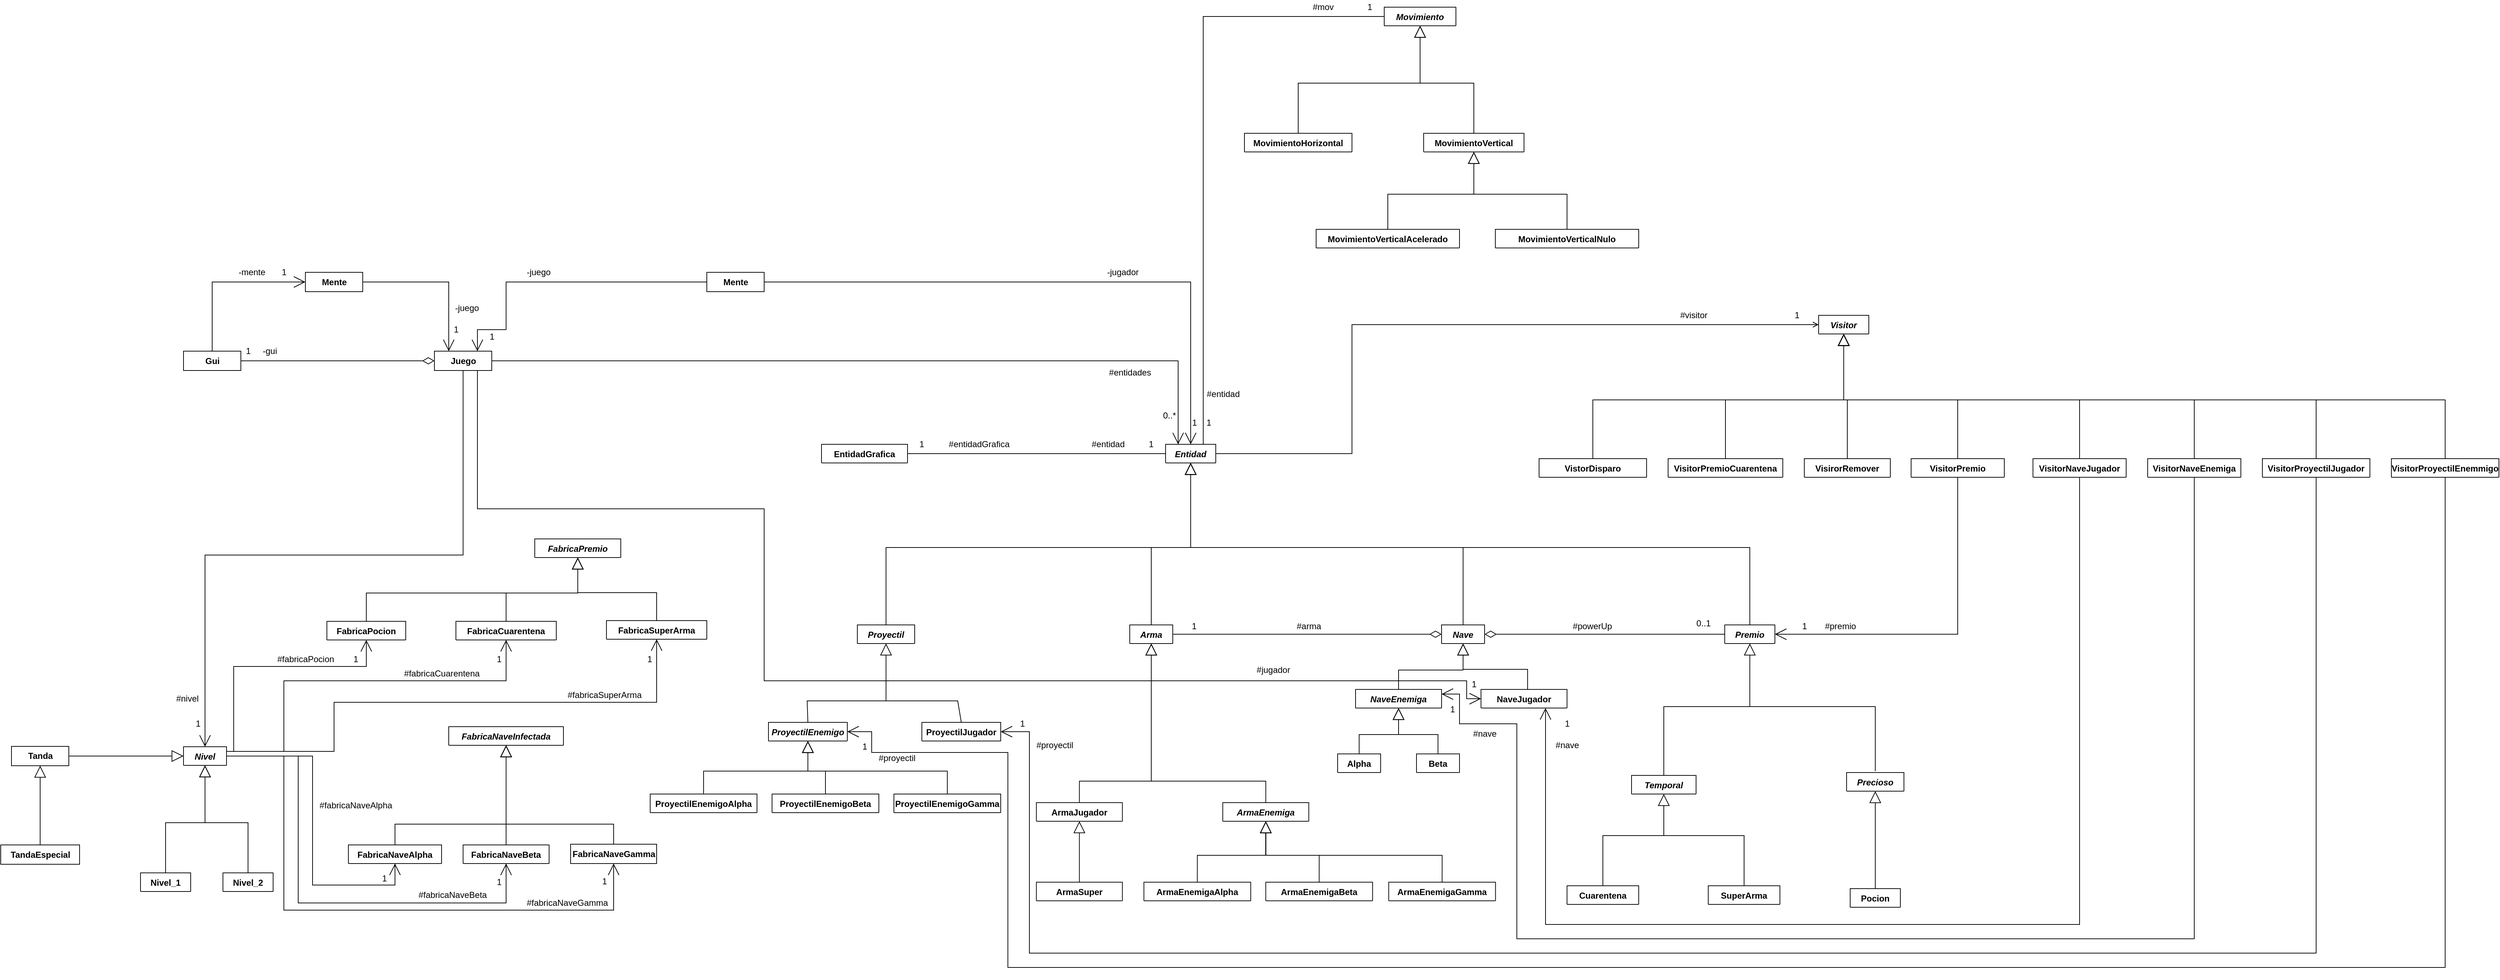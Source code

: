 <mxfile version="13.11.0" type="device"><diagram id="C5RBs43oDa-KdzZeNtuy" name="Page-1"><mxGraphModel dx="3390" dy="2071" grid="1" gridSize="10" guides="1" tooltips="1" connect="1" arrows="1" fold="1" page="1" pageScale="1" pageWidth="827" pageHeight="1169" math="0" shadow="0"><root><mxCell id="WIyWlLk6GJQsqaUBKTNV-0"/><mxCell id="WIyWlLk6GJQsqaUBKTNV-1" parent="WIyWlLk6GJQsqaUBKTNV-0"/><mxCell id="T6Tp6hZ9WiSjCjkS2Gaq-32" style="edgeStyle=orthogonalEdgeStyle;rounded=0;orthogonalLoop=1;jettySize=auto;html=1;exitX=0.5;exitY=0;exitDx=0;exitDy=0;entryX=0.5;entryY=1;entryDx=0;entryDy=0;startSize=10;endArrow=block;endFill=0;endSize=14;" edge="1" parent="WIyWlLk6GJQsqaUBKTNV-1" source="vrZAYbkZ-h7YE_ZRuM2D-0" target="vrZAYbkZ-h7YE_ZRuM2D-16"><mxGeometry relative="1" as="geometry"/></mxCell><mxCell id="vrZAYbkZ-h7YE_ZRuM2D-0" value="Alpha" style="swimlane;fontStyle=1;align=center;verticalAlign=top;childLayout=stackLayout;horizontal=1;startSize=26;horizontalStack=0;resizeParent=1;resizeParentMax=0;resizeLast=0;collapsible=1;marginBottom=0;" parent="WIyWlLk6GJQsqaUBKTNV-1" vertex="1" collapsed="1"><mxGeometry x="620" y="352" width="60" height="26" as="geometry"><mxRectangle x="-300" y="561" width="160" height="86" as="alternateBounds"/></mxGeometry></mxCell><mxCell id="-q3Nb7MG7wlZvP0WR283-77" value="+ Alpha()" style="text;strokeColor=none;fillColor=none;align=left;verticalAlign=top;spacingLeft=4;spacingRight=4;overflow=hidden;rotatable=0;points=[[0,0.5],[1,0.5]];portConstraint=eastwest;" parent="vrZAYbkZ-h7YE_ZRuM2D-0" vertex="1"><mxGeometry y="26" width="60" height="26" as="geometry"/></mxCell><mxCell id="-q3Nb7MG7wlZvP0WR283-78" value="" style="line;strokeWidth=1;fillColor=none;align=left;verticalAlign=middle;spacingTop=-1;spacingLeft=3;spacingRight=3;rotatable=0;labelPosition=right;points=[];portConstraint=eastwest;" parent="vrZAYbkZ-h7YE_ZRuM2D-0" vertex="1"><mxGeometry y="52" width="60" height="8" as="geometry"/></mxCell><mxCell id="vrZAYbkZ-h7YE_ZRuM2D-3" value="+duplicarVelocidad()" style="text;strokeColor=none;fillColor=none;align=left;verticalAlign=top;spacingLeft=4;spacingRight=4;overflow=hidden;rotatable=0;points=[[0,0.5],[1,0.5]];portConstraint=eastwest;" parent="vrZAYbkZ-h7YE_ZRuM2D-0" vertex="1"><mxGeometry y="60" width="60" height="26" as="geometry"/></mxCell><mxCell id="T6Tp6hZ9WiSjCjkS2Gaq-33" style="edgeStyle=orthogonalEdgeStyle;rounded=0;orthogonalLoop=1;jettySize=auto;html=1;exitX=0.5;exitY=0;exitDx=0;exitDy=0;startSize=10;endArrow=block;endFill=0;endSize=14;entryX=0.5;entryY=1;entryDx=0;entryDy=0;" edge="1" parent="WIyWlLk6GJQsqaUBKTNV-1" source="vrZAYbkZ-h7YE_ZRuM2D-4" target="vrZAYbkZ-h7YE_ZRuM2D-16"><mxGeometry relative="1" as="geometry"><mxPoint x="705" y="292" as="targetPoint"/></mxGeometry></mxCell><mxCell id="vrZAYbkZ-h7YE_ZRuM2D-4" value="Beta" style="swimlane;fontStyle=1;align=center;verticalAlign=top;childLayout=stackLayout;horizontal=1;startSize=26;horizontalStack=0;resizeParent=1;resizeParentMax=0;resizeLast=0;collapsible=1;marginBottom=0;" parent="WIyWlLk6GJQsqaUBKTNV-1" vertex="1" collapsed="1"><mxGeometry x="730" y="352" width="60" height="26" as="geometry"><mxRectangle x="-100" y="565.01" width="160" height="52" as="alternateBounds"/></mxGeometry></mxCell><mxCell id="-q3Nb7MG7wlZvP0WR283-89" value="+Beta()" style="text;strokeColor=none;fillColor=none;align=left;verticalAlign=top;spacingLeft=4;spacingRight=4;overflow=hidden;rotatable=0;points=[[0,0.5],[1,0.5]];portConstraint=eastwest;" parent="vrZAYbkZ-h7YE_ZRuM2D-4" vertex="1"><mxGeometry y="26" width="60" height="26" as="geometry"/></mxCell><mxCell id="vrZAYbkZ-h7YE_ZRuM2D-8" value="Entidad" style="swimlane;fontStyle=3;align=center;verticalAlign=top;childLayout=stackLayout;horizontal=1;startSize=26;horizontalStack=0;resizeParent=1;resizeParentMax=0;resizeLast=0;collapsible=1;marginBottom=0;" parent="WIyWlLk6GJQsqaUBKTNV-1" vertex="1" collapsed="1"><mxGeometry x="380" y="-80" width="70" height="26" as="geometry"><mxRectangle x="380" y="-80" width="160" height="160" as="alternateBounds"/></mxGeometry></mxCell><mxCell id="vrZAYbkZ-h7YE_ZRuM2D-9" value="#velocidad:int&#xA;#posX:int&#xA;#posY:int" style="text;strokeColor=none;fillColor=none;align=left;verticalAlign=top;spacingLeft=4;spacingRight=4;overflow=hidden;rotatable=0;points=[[0,0.5],[1,0.5]];portConstraint=eastwest;" parent="vrZAYbkZ-h7YE_ZRuM2D-8" vertex="1"><mxGeometry y="26" width="70" height="54" as="geometry"/></mxCell><mxCell id="vrZAYbkZ-h7YE_ZRuM2D-10" value="" style="line;strokeWidth=1;fillColor=none;align=left;verticalAlign=middle;spacingTop=-1;spacingLeft=3;spacingRight=3;rotatable=0;labelPosition=right;points=[];portConstraint=eastwest;" parent="vrZAYbkZ-h7YE_ZRuM2D-8" vertex="1"><mxGeometry y="80" width="70" height="8" as="geometry"/></mxCell><mxCell id="vrZAYbkZ-h7YE_ZRuM2D-11" value="+mover()&#xA;+getPosX():int&#xA;+getPosY():int&#xA;+accept(Visitor v)" style="text;strokeColor=none;fillColor=none;align=left;verticalAlign=top;spacingLeft=4;spacingRight=4;overflow=hidden;rotatable=0;points=[[0,0.5],[1,0.5]];portConstraint=eastwest;" parent="vrZAYbkZ-h7YE_ZRuM2D-8" vertex="1"><mxGeometry y="88" width="70" height="72" as="geometry"/></mxCell><mxCell id="T6Tp6hZ9WiSjCjkS2Gaq-30" style="edgeStyle=orthogonalEdgeStyle;rounded=0;orthogonalLoop=1;jettySize=auto;html=1;exitX=0.5;exitY=0;exitDx=0;exitDy=0;entryX=0.5;entryY=1;entryDx=0;entryDy=0;startSize=10;endArrow=block;endFill=0;endSize=14;" edge="1" parent="WIyWlLk6GJQsqaUBKTNV-1" target="vrZAYbkZ-h7YE_ZRuM2D-20"><mxGeometry relative="1" as="geometry"><mxPoint x="885" y="262" as="sourcePoint"/><Array as="points"><mxPoint x="885" y="234"/><mxPoint x="795" y="234"/></Array></mxGeometry></mxCell><mxCell id="vrZAYbkZ-h7YE_ZRuM2D-12" value="NaveJugador" style="swimlane;fontStyle=1;align=center;verticalAlign=top;childLayout=stackLayout;horizontal=1;startSize=26;horizontalStack=0;resizeParent=1;resizeParentMax=0;resizeLast=0;collapsible=1;marginBottom=0;" parent="WIyWlLk6GJQsqaUBKTNV-1" vertex="1" collapsed="1"><mxGeometry x="820" y="262" width="120" height="26" as="geometry"><mxRectangle x="70" y="360" width="160" height="60" as="alternateBounds"/></mxGeometry></mxCell><mxCell id="vrZAYbkZ-h7YE_ZRuM2D-13" value="+NavePersonaje()" style="text;strokeColor=none;fillColor=none;align=left;verticalAlign=top;spacingLeft=4;spacingRight=4;overflow=hidden;rotatable=0;points=[[0,0.5],[1,0.5]];portConstraint=eastwest;" parent="vrZAYbkZ-h7YE_ZRuM2D-12" vertex="1"><mxGeometry y="26" width="120" height="26" as="geometry"/></mxCell><mxCell id="vrZAYbkZ-h7YE_ZRuM2D-14" value="" style="line;strokeWidth=1;fillColor=none;align=left;verticalAlign=middle;spacingTop=-1;spacingLeft=3;spacingRight=3;rotatable=0;labelPosition=right;points=[];portConstraint=eastwest;" parent="vrZAYbkZ-h7YE_ZRuM2D-12" vertex="1"><mxGeometry y="52" width="120" height="8" as="geometry"/></mxCell><mxCell id="T6Tp6hZ9WiSjCjkS2Gaq-29" style="edgeStyle=orthogonalEdgeStyle;rounded=0;orthogonalLoop=1;jettySize=auto;html=1;exitX=0.5;exitY=0;exitDx=0;exitDy=0;entryX=0.5;entryY=1;entryDx=0;entryDy=0;startSize=10;endArrow=block;endFill=0;endSize=14;" edge="1" parent="WIyWlLk6GJQsqaUBKTNV-1" source="vrZAYbkZ-h7YE_ZRuM2D-16" target="vrZAYbkZ-h7YE_ZRuM2D-20"><mxGeometry relative="1" as="geometry"/></mxCell><mxCell id="vrZAYbkZ-h7YE_ZRuM2D-16" value="NaveEnemiga" style="swimlane;fontStyle=3;align=center;verticalAlign=top;childLayout=stackLayout;horizontal=1;startSize=26;horizontalStack=0;resizeParent=1;resizeParentMax=0;resizeLast=0;collapsible=1;marginBottom=0;" parent="WIyWlLk6GJQsqaUBKTNV-1" vertex="1" collapsed="1"><mxGeometry x="645" y="262" width="120" height="26" as="geometry"><mxRectangle x="-190" y="360" width="160" height="78" as="alternateBounds"/></mxGeometry></mxCell><mxCell id="vrZAYbkZ-h7YE_ZRuM2D-17" value="#rango:int&#xA;#resistenciaDanio:int" style="text;strokeColor=none;fillColor=none;align=left;verticalAlign=top;spacingLeft=4;spacingRight=4;overflow=hidden;rotatable=0;points=[[0,0.5],[1,0.5]];portConstraint=eastwest;" parent="vrZAYbkZ-h7YE_ZRuM2D-16" vertex="1"><mxGeometry y="26" width="120" height="44" as="geometry"/></mxCell><mxCell id="vrZAYbkZ-h7YE_ZRuM2D-18" value="" style="line;strokeWidth=1;fillColor=none;align=left;verticalAlign=middle;spacingTop=-1;spacingLeft=3;spacingRight=3;rotatable=0;labelPosition=right;points=[];portConstraint=eastwest;" parent="vrZAYbkZ-h7YE_ZRuM2D-16" vertex="1"><mxGeometry y="70" width="120" height="8" as="geometry"/></mxCell><mxCell id="T6Tp6hZ9WiSjCjkS2Gaq-36" style="edgeStyle=orthogonalEdgeStyle;rounded=0;orthogonalLoop=1;jettySize=auto;html=1;exitX=0;exitY=0.5;exitDx=0;exitDy=0;entryX=1;entryY=0.5;entryDx=0;entryDy=0;startSize=14;endArrow=none;endFill=0;endSize=14;startArrow=diamondThin;startFill=0;" edge="1" parent="WIyWlLk6GJQsqaUBKTNV-1" source="vrZAYbkZ-h7YE_ZRuM2D-20" target="vrZAYbkZ-h7YE_ZRuM2D-56"><mxGeometry relative="1" as="geometry"><mxPoint x="-4" y="181" as="sourcePoint"/><mxPoint x="191" y="181" as="targetPoint"/></mxGeometry></mxCell><mxCell id="T6Tp6hZ9WiSjCjkS2Gaq-71" style="edgeStyle=orthogonalEdgeStyle;rounded=0;orthogonalLoop=1;jettySize=auto;html=1;exitX=1;exitY=0.5;exitDx=0;exitDy=0;startArrow=diamondThin;startFill=0;startSize=14;endArrow=none;endFill=0;endSize=14;" edge="1" parent="WIyWlLk6GJQsqaUBKTNV-1" source="vrZAYbkZ-h7YE_ZRuM2D-20" target="vrZAYbkZ-h7YE_ZRuM2D-33"><mxGeometry relative="1" as="geometry"/></mxCell><mxCell id="T6Tp6hZ9WiSjCjkS2Gaq-81" style="edgeStyle=orthogonalEdgeStyle;rounded=0;orthogonalLoop=1;jettySize=auto;html=1;exitX=0.5;exitY=0;exitDx=0;exitDy=0;entryX=0.5;entryY=1;entryDx=0;entryDy=0;startArrow=none;startFill=0;startSize=14;endArrow=block;endFill=0;endSize=14;" edge="1" parent="WIyWlLk6GJQsqaUBKTNV-1" source="vrZAYbkZ-h7YE_ZRuM2D-20" target="vrZAYbkZ-h7YE_ZRuM2D-8"><mxGeometry relative="1" as="geometry"/></mxCell><mxCell id="vrZAYbkZ-h7YE_ZRuM2D-20" value="Nave" style="swimlane;fontStyle=3;align=center;verticalAlign=top;childLayout=stackLayout;horizontal=1;startSize=26;horizontalStack=0;resizeParent=1;resizeParentMax=0;resizeLast=0;collapsible=1;marginBottom=0;" parent="WIyWlLk6GJQsqaUBKTNV-1" vertex="1" collapsed="1"><mxGeometry x="765" y="172" width="60" height="26" as="geometry"><mxRectangle x="-80" y="150" width="160" height="130" as="alternateBounds"/></mxGeometry></mxCell><mxCell id="vrZAYbkZ-h7YE_ZRuM2D-21" value="#cargaViral:int" style="text;strokeColor=none;fillColor=none;align=left;verticalAlign=top;spacingLeft=4;spacingRight=4;overflow=hidden;rotatable=0;points=[[0,0.5],[1,0.5]];portConstraint=eastwest;" parent="vrZAYbkZ-h7YE_ZRuM2D-20" vertex="1"><mxGeometry y="26" width="60" height="24" as="geometry"/></mxCell><mxCell id="vrZAYbkZ-h7YE_ZRuM2D-22" value="" style="line;strokeWidth=1;fillColor=none;align=left;verticalAlign=middle;spacingTop=-1;spacingLeft=3;spacingRight=3;rotatable=0;labelPosition=right;points=[];portConstraint=eastwest;" parent="vrZAYbkZ-h7YE_ZRuM2D-20" vertex="1"><mxGeometry y="50" width="60" height="8" as="geometry"/></mxCell><mxCell id="vrZAYbkZ-h7YE_ZRuM2D-23" value="+getVida():int&#xA;+setVida(int vida)&#xA;+getDanio():int&#xA;+setDanio(int danio)" style="text;strokeColor=none;fillColor=none;align=left;verticalAlign=top;spacingLeft=4;spacingRight=4;overflow=hidden;rotatable=0;points=[[0,0.5],[1,0.5]];portConstraint=eastwest;" parent="vrZAYbkZ-h7YE_ZRuM2D-20" vertex="1"><mxGeometry y="58" width="60" height="72" as="geometry"/></mxCell><mxCell id="T6Tp6hZ9WiSjCjkS2Gaq-77" style="edgeStyle=orthogonalEdgeStyle;rounded=0;orthogonalLoop=1;jettySize=auto;html=1;exitX=0.5;exitY=0;exitDx=0;exitDy=0;entryX=0.5;entryY=1;entryDx=0;entryDy=0;startArrow=none;startFill=0;startSize=14;endArrow=block;endFill=0;endSize=14;" edge="1" parent="WIyWlLk6GJQsqaUBKTNV-1" source="vrZAYbkZ-h7YE_ZRuM2D-28" target="vrZAYbkZ-h7YE_ZRuM2D-8"><mxGeometry relative="1" as="geometry"/></mxCell><mxCell id="vrZAYbkZ-h7YE_ZRuM2D-28" value="Proyectil" style="swimlane;fontStyle=3;align=center;verticalAlign=top;childLayout=stackLayout;horizontal=1;startSize=26;horizontalStack=0;resizeParent=1;resizeParentMax=0;resizeLast=0;collapsible=1;marginBottom=0;" parent="WIyWlLk6GJQsqaUBKTNV-1" vertex="1" collapsed="1"><mxGeometry x="-50" y="172" width="80" height="26" as="geometry"><mxRectangle x="510" y="170" width="160" height="56" as="alternateBounds"/></mxGeometry></mxCell><mxCell id="-q3Nb7MG7wlZvP0WR283-51" value="#danio:int" style="text;strokeColor=none;fillColor=none;align=left;verticalAlign=top;spacingLeft=4;spacingRight=4;overflow=hidden;rotatable=0;points=[[0,0.5],[1,0.5]];portConstraint=eastwest;" parent="vrZAYbkZ-h7YE_ZRuM2D-28" vertex="1"><mxGeometry y="26" width="80" height="26" as="geometry"/></mxCell><mxCell id="vrZAYbkZ-h7YE_ZRuM2D-30" value="" style="line;strokeWidth=1;fillColor=none;align=left;verticalAlign=middle;spacingTop=-1;spacingLeft=3;spacingRight=3;rotatable=0;labelPosition=right;points=[];portConstraint=eastwest;" parent="vrZAYbkZ-h7YE_ZRuM2D-28" vertex="1"><mxGeometry y="52" width="80" height="4" as="geometry"/></mxCell><mxCell id="T6Tp6hZ9WiSjCjkS2Gaq-80" style="edgeStyle=orthogonalEdgeStyle;rounded=0;orthogonalLoop=1;jettySize=auto;html=1;exitX=0.5;exitY=0;exitDx=0;exitDy=0;startArrow=none;startFill=0;startSize=14;endArrow=block;endFill=0;endSize=14;entryX=0.5;entryY=1;entryDx=0;entryDy=0;" edge="1" parent="WIyWlLk6GJQsqaUBKTNV-1" source="vrZAYbkZ-h7YE_ZRuM2D-33" target="vrZAYbkZ-h7YE_ZRuM2D-8"><mxGeometry relative="1" as="geometry"><mxPoint x="590" y="10" as="targetPoint"/></mxGeometry></mxCell><mxCell id="vrZAYbkZ-h7YE_ZRuM2D-33" value="Premio" style="swimlane;fontStyle=3;align=center;verticalAlign=top;childLayout=stackLayout;horizontal=1;startSize=26;horizontalStack=0;resizeParent=1;resizeParentMax=0;resizeLast=0;collapsible=1;marginBottom=0;" parent="WIyWlLk6GJQsqaUBKTNV-1" vertex="1" collapsed="1"><mxGeometry x="1160" y="172" width="70" height="26" as="geometry"><mxRectangle x="1130" y="167" width="160" height="60" as="alternateBounds"/></mxGeometry></mxCell><mxCell id="vrZAYbkZ-h7YE_ZRuM2D-35" value="" style="line;strokeWidth=1;fillColor=none;align=left;verticalAlign=middle;spacingTop=-1;spacingLeft=3;spacingRight=3;rotatable=0;labelPosition=right;points=[];portConstraint=eastwest;" parent="vrZAYbkZ-h7YE_ZRuM2D-33" vertex="1"><mxGeometry y="26" width="70" height="8" as="geometry"/></mxCell><mxCell id="vrZAYbkZ-h7YE_ZRuM2D-36" value="+accionar()" style="text;strokeColor=none;fillColor=none;align=left;verticalAlign=top;spacingLeft=4;spacingRight=4;overflow=hidden;rotatable=0;points=[[0,0.5],[1,0.5]];portConstraint=eastwest;" parent="vrZAYbkZ-h7YE_ZRuM2D-33" vertex="1"><mxGeometry y="34" width="70" height="26" as="geometry"/></mxCell><mxCell id="vrZAYbkZ-h7YE_ZRuM2D-48" style="edgeStyle=none;rounded=0;orthogonalLoop=1;jettySize=auto;html=1;exitX=0.5;exitY=0;exitDx=0;exitDy=0;startArrow=none;startFill=0;endArrow=none;endFill=0;" parent="WIyWlLk6GJQsqaUBKTNV-1" source="vrZAYbkZ-h7YE_ZRuM2D-37" edge="1"><mxGeometry relative="1" as="geometry"><mxPoint x="1240" y="286" as="targetPoint"/><Array as="points"><mxPoint x="1075" y="286"/></Array></mxGeometry></mxCell><mxCell id="vrZAYbkZ-h7YE_ZRuM2D-37" value="Temporal" style="swimlane;fontStyle=3;align=center;verticalAlign=top;childLayout=stackLayout;horizontal=1;startSize=26;horizontalStack=0;resizeParent=1;resizeParentMax=0;resizeLast=0;collapsible=1;marginBottom=0;" parent="WIyWlLk6GJQsqaUBKTNV-1" vertex="1" collapsed="1"><mxGeometry x="1030" y="382" width="90" height="26" as="geometry"><mxRectangle x="1030" y="416" width="160" height="34" as="alternateBounds"/></mxGeometry></mxCell><mxCell id="vrZAYbkZ-h7YE_ZRuM2D-39" value="" style="line;strokeWidth=1;fillColor=none;align=left;verticalAlign=middle;spacingTop=-1;spacingLeft=3;spacingRight=3;rotatable=0;labelPosition=right;points=[];portConstraint=eastwest;" parent="vrZAYbkZ-h7YE_ZRuM2D-37" vertex="1"><mxGeometry y="26" width="90" height="8" as="geometry"/></mxCell><mxCell id="vrZAYbkZ-h7YE_ZRuM2D-47" style="edgeStyle=none;rounded=0;orthogonalLoop=1;jettySize=auto;html=1;startArrow=none;startFill=0;endArrow=block;endFill=0;endSize=14;entryX=0.5;entryY=1;entryDx=0;entryDy=0;" parent="WIyWlLk6GJQsqaUBKTNV-1" target="vrZAYbkZ-h7YE_ZRuM2D-33" edge="1"><mxGeometry relative="1" as="geometry"><mxPoint x="1370" y="376" as="sourcePoint"/><Array as="points"><mxPoint x="1370" y="286"/><mxPoint x="1230" y="286"/><mxPoint x="1195" y="286"/></Array><mxPoint x="1191" y="193" as="targetPoint"/></mxGeometry></mxCell><mxCell id="vrZAYbkZ-h7YE_ZRuM2D-41" value="Precioso" style="swimlane;fontStyle=3;align=center;verticalAlign=top;childLayout=stackLayout;horizontal=1;startSize=26;horizontalStack=0;resizeParent=1;resizeParentMax=0;resizeLast=0;collapsible=1;marginBottom=0;" parent="WIyWlLk6GJQsqaUBKTNV-1" vertex="1" collapsed="1"><mxGeometry x="1330" y="378" width="80" height="26" as="geometry"><mxRectangle x="1280" y="413" width="160" height="34" as="alternateBounds"/></mxGeometry></mxCell><mxCell id="vrZAYbkZ-h7YE_ZRuM2D-43" value="" style="line;strokeWidth=1;fillColor=none;align=left;verticalAlign=middle;spacingTop=-1;spacingLeft=3;spacingRight=3;rotatable=0;labelPosition=right;points=[];portConstraint=eastwest;" parent="vrZAYbkZ-h7YE_ZRuM2D-41" vertex="1"><mxGeometry y="26" width="80" height="8" as="geometry"/></mxCell><mxCell id="T6Tp6hZ9WiSjCjkS2Gaq-78" style="edgeStyle=orthogonalEdgeStyle;rounded=0;orthogonalLoop=1;jettySize=auto;html=1;exitX=0.5;exitY=0;exitDx=0;exitDy=0;startArrow=none;startFill=0;startSize=14;endArrow=block;endFill=0;endSize=14;" edge="1" parent="WIyWlLk6GJQsqaUBKTNV-1" source="vrZAYbkZ-h7YE_ZRuM2D-56" target="vrZAYbkZ-h7YE_ZRuM2D-8"><mxGeometry relative="1" as="geometry"><mxPoint x="440" as="targetPoint"/></mxGeometry></mxCell><mxCell id="vrZAYbkZ-h7YE_ZRuM2D-56" value="Arma" style="swimlane;fontStyle=3;align=center;verticalAlign=top;childLayout=stackLayout;horizontal=1;startSize=26;horizontalStack=0;resizeParent=1;resizeParentMax=0;resizeLast=0;collapsible=1;marginBottom=0;" parent="WIyWlLk6GJQsqaUBKTNV-1" vertex="1" collapsed="1"><mxGeometry x="330" y="172" width="60" height="26" as="geometry"><mxRectangle x="160" y="168" width="160" height="86" as="alternateBounds"/></mxGeometry></mxCell><mxCell id="AaCoDPqQn8ZPXxicRVi0-68" value="+Arma()" style="text;strokeColor=none;fillColor=none;align=left;verticalAlign=top;spacingLeft=4;spacingRight=4;overflow=hidden;rotatable=0;points=[[0,0.5],[1,0.5]];portConstraint=eastwest;" parent="vrZAYbkZ-h7YE_ZRuM2D-56" vertex="1"><mxGeometry y="26" width="60" height="26" as="geometry"/></mxCell><mxCell id="AaCoDPqQn8ZPXxicRVi0-69" value="" style="line;strokeWidth=1;fillColor=none;align=left;verticalAlign=middle;spacingTop=-1;spacingLeft=3;spacingRight=3;rotatable=0;labelPosition=right;points=[];portConstraint=eastwest;" parent="vrZAYbkZ-h7YE_ZRuM2D-56" vertex="1"><mxGeometry y="52" width="60" height="8" as="geometry"/></mxCell><mxCell id="vrZAYbkZ-h7YE_ZRuM2D-59" value="+disparar()" style="text;strokeColor=none;fillColor=none;align=left;verticalAlign=top;spacingLeft=4;spacingRight=4;overflow=hidden;rotatable=0;points=[[0,0.5],[1,0.5]];portConstraint=eastwest;" parent="vrZAYbkZ-h7YE_ZRuM2D-56" vertex="1"><mxGeometry y="60" width="60" height="26" as="geometry"/></mxCell><mxCell id="vrZAYbkZ-h7YE_ZRuM2D-71" style="edgeStyle=none;rounded=0;orthogonalLoop=1;jettySize=auto;html=1;exitX=0.5;exitY=0;exitDx=0;exitDy=0;startArrow=none;startFill=0;endArrow=block;endFill=0;endSize=14;entryX=0.5;entryY=1;entryDx=0;entryDy=0;" parent="WIyWlLk6GJQsqaUBKTNV-1" source="vrZAYbkZ-h7YE_ZRuM2D-63" target="vrZAYbkZ-h7YE_ZRuM2D-28" edge="1"><mxGeometry relative="1" as="geometry"><mxPoint x="-11.92" y="237" as="targetPoint"/><Array as="points"><mxPoint x="-120" y="278"/><mxPoint x="-10" y="278"/></Array></mxGeometry></mxCell><mxCell id="vrZAYbkZ-h7YE_ZRuM2D-63" value="ProyectilEnemigo" style="swimlane;fontStyle=3;align=center;verticalAlign=top;childLayout=stackLayout;horizontal=1;startSize=26;horizontalStack=0;resizeParent=1;resizeParentMax=0;resizeLast=0;collapsible=1;marginBottom=0;" parent="WIyWlLk6GJQsqaUBKTNV-1" vertex="1" collapsed="1"><mxGeometry x="-174" y="308" width="110" height="26" as="geometry"><mxRectangle x="400" y="320" width="160" height="86" as="alternateBounds"/></mxGeometry></mxCell><mxCell id="vrZAYbkZ-h7YE_ZRuM2D-64" value="#rangoPropagacion:int&#xA;" style="text;strokeColor=none;fillColor=none;align=left;verticalAlign=top;spacingLeft=4;spacingRight=4;overflow=hidden;rotatable=0;points=[[0,0.5],[1,0.5]];portConstraint=eastwest;" parent="vrZAYbkZ-h7YE_ZRuM2D-63" vertex="1"><mxGeometry y="26" width="110" height="26" as="geometry"/></mxCell><mxCell id="vrZAYbkZ-h7YE_ZRuM2D-65" value="" style="line;strokeWidth=1;fillColor=none;align=left;verticalAlign=middle;spacingTop=-1;spacingLeft=3;spacingRight=3;rotatable=0;labelPosition=right;points=[];portConstraint=eastwest;" parent="vrZAYbkZ-h7YE_ZRuM2D-63" vertex="1"><mxGeometry y="52" width="110" height="8" as="geometry"/></mxCell><mxCell id="AaCoDPqQn8ZPXxicRVi0-66" value="+PotadorVirus()" style="text;strokeColor=none;fillColor=none;align=left;verticalAlign=top;spacingLeft=4;spacingRight=4;overflow=hidden;rotatable=0;points=[[0,0.5],[1,0.5]];portConstraint=eastwest;" parent="vrZAYbkZ-h7YE_ZRuM2D-63" vertex="1"><mxGeometry y="60" width="110" height="26" as="geometry"/></mxCell><mxCell id="vrZAYbkZ-h7YE_ZRuM2D-72" style="edgeStyle=none;rounded=0;orthogonalLoop=1;jettySize=auto;html=1;exitX=0.5;exitY=0;exitDx=0;exitDy=0;startArrow=none;startFill=0;endArrow=none;endFill=0;" parent="WIyWlLk6GJQsqaUBKTNV-1" source="vrZAYbkZ-h7YE_ZRuM2D-67" edge="1"><mxGeometry relative="1" as="geometry"><mxPoint x="-100" y="278" as="targetPoint"/><Array as="points"><mxPoint x="90" y="278"/></Array></mxGeometry></mxCell><mxCell id="vrZAYbkZ-h7YE_ZRuM2D-67" value="ProyectilJugador" style="swimlane;fontStyle=1;align=center;verticalAlign=top;childLayout=stackLayout;horizontal=1;startSize=26;horizontalStack=0;resizeParent=1;resizeParentMax=0;resizeLast=0;collapsible=1;marginBottom=0;" parent="WIyWlLk6GJQsqaUBKTNV-1" vertex="1" collapsed="1"><mxGeometry x="40" y="308" width="110" height="26" as="geometry"><mxRectangle x="600" y="320" width="170" height="86" as="alternateBounds"/></mxGeometry></mxCell><mxCell id="vrZAYbkZ-h7YE_ZRuM2D-68" value="#capacidadDesinfecccion:int" style="text;strokeColor=none;fillColor=none;align=left;verticalAlign=top;spacingLeft=4;spacingRight=4;overflow=hidden;rotatable=0;points=[[0,0.5],[1,0.5]];portConstraint=eastwest;" parent="vrZAYbkZ-h7YE_ZRuM2D-67" vertex="1"><mxGeometry y="26" width="110" height="26" as="geometry"/></mxCell><mxCell id="vrZAYbkZ-h7YE_ZRuM2D-69" value="" style="line;strokeWidth=1;fillColor=none;align=left;verticalAlign=middle;spacingTop=-1;spacingLeft=3;spacingRight=3;rotatable=0;labelPosition=right;points=[];portConstraint=eastwest;" parent="vrZAYbkZ-h7YE_ZRuM2D-67" vertex="1"><mxGeometry y="52" width="110" height="8" as="geometry"/></mxCell><mxCell id="AaCoDPqQn8ZPXxicRVi0-67" value="+Sanitizante()" style="text;strokeColor=none;fillColor=none;align=left;verticalAlign=top;spacingLeft=4;spacingRight=4;overflow=hidden;rotatable=0;points=[[0,0.5],[1,0.5]];portConstraint=eastwest;" parent="vrZAYbkZ-h7YE_ZRuM2D-67" vertex="1"><mxGeometry y="60" width="110" height="26" as="geometry"/></mxCell><mxCell id="T6Tp6hZ9WiSjCjkS2Gaq-150" style="edgeStyle=orthogonalEdgeStyle;rounded=0;orthogonalLoop=1;jettySize=auto;html=1;exitX=1;exitY=0.5;exitDx=0;exitDy=0;entryX=0.5;entryY=1;entryDx=0;entryDy=0;startArrow=none;startFill=0;startSize=14;endArrow=open;endFill=0;endSize=14;" edge="1" parent="WIyWlLk6GJQsqaUBKTNV-1" source="vrZAYbkZ-h7YE_ZRuM2D-73" target="-q3Nb7MG7wlZvP0WR283-97"><mxGeometry relative="1" as="geometry"><Array as="points"><mxPoint x="-810" y="355"/><mxPoint x="-810" y="535"/><mxPoint x="-695" y="535"/></Array></mxGeometry></mxCell><mxCell id="T6Tp6hZ9WiSjCjkS2Gaq-151" style="edgeStyle=orthogonalEdgeStyle;rounded=0;orthogonalLoop=1;jettySize=auto;html=1;exitX=1;exitY=0.5;exitDx=0;exitDy=0;entryX=0.5;entryY=1;entryDx=0;entryDy=0;startArrow=none;startFill=0;startSize=14;endArrow=open;endFill=0;endSize=14;" edge="1" parent="WIyWlLk6GJQsqaUBKTNV-1" source="vrZAYbkZ-h7YE_ZRuM2D-73" target="-q3Nb7MG7wlZvP0WR283-101"><mxGeometry relative="1" as="geometry"><Array as="points"><mxPoint x="-830" y="355"/><mxPoint x="-830" y="560"/><mxPoint x="-540" y="560"/></Array></mxGeometry></mxCell><mxCell id="T6Tp6hZ9WiSjCjkS2Gaq-152" style="edgeStyle=orthogonalEdgeStyle;rounded=0;orthogonalLoop=1;jettySize=auto;html=1;exitX=1;exitY=0.5;exitDx=0;exitDy=0;entryX=0.5;entryY=1;entryDx=0;entryDy=0;startArrow=none;startFill=0;startSize=14;endArrow=open;endFill=0;endSize=14;" edge="1" parent="WIyWlLk6GJQsqaUBKTNV-1" source="vrZAYbkZ-h7YE_ZRuM2D-73" target="T6Tp6hZ9WiSjCjkS2Gaq-144"><mxGeometry relative="1" as="geometry"><Array as="points"><mxPoint x="-850" y="355"/><mxPoint x="-850" y="570"/><mxPoint x="-390" y="570"/></Array></mxGeometry></mxCell><mxCell id="T6Tp6hZ9WiSjCjkS2Gaq-161" style="edgeStyle=orthogonalEdgeStyle;rounded=0;orthogonalLoop=1;jettySize=auto;html=1;exitX=1;exitY=0.25;exitDx=0;exitDy=0;entryX=0.5;entryY=1;entryDx=0;entryDy=0;startArrow=none;startFill=0;startSize=14;endArrow=open;endFill=0;endSize=14;" edge="1" parent="WIyWlLk6GJQsqaUBKTNV-1" source="vrZAYbkZ-h7YE_ZRuM2D-73" target="AaCoDPqQn8ZPXxicRVi0-18"><mxGeometry relative="1" as="geometry"><Array as="points"><mxPoint x="-920" y="349"/><mxPoint x="-920" y="230"/><mxPoint x="-735" y="230"/></Array></mxGeometry></mxCell><mxCell id="T6Tp6hZ9WiSjCjkS2Gaq-162" style="edgeStyle=orthogonalEdgeStyle;rounded=0;orthogonalLoop=1;jettySize=auto;html=1;exitX=1;exitY=0.25;exitDx=0;exitDy=0;entryX=0.5;entryY=1;entryDx=0;entryDy=0;startArrow=none;startFill=0;startSize=14;endArrow=open;endFill=0;endSize=14;" edge="1" parent="WIyWlLk6GJQsqaUBKTNV-1" source="vrZAYbkZ-h7YE_ZRuM2D-73" target="AaCoDPqQn8ZPXxicRVi0-11"><mxGeometry relative="1" as="geometry"><Array as="points"><mxPoint x="-850" y="349"/><mxPoint x="-850" y="250"/><mxPoint x="-540" y="250"/></Array></mxGeometry></mxCell><mxCell id="T6Tp6hZ9WiSjCjkS2Gaq-163" style="edgeStyle=orthogonalEdgeStyle;rounded=0;orthogonalLoop=1;jettySize=auto;html=1;exitX=1;exitY=0.25;exitDx=0;exitDy=0;entryX=0.5;entryY=1;entryDx=0;entryDy=0;startArrow=none;startFill=0;startSize=14;endArrow=open;endFill=0;endSize=14;" edge="1" parent="WIyWlLk6GJQsqaUBKTNV-1" source="vrZAYbkZ-h7YE_ZRuM2D-73" target="AaCoDPqQn8ZPXxicRVi0-15"><mxGeometry relative="1" as="geometry"><Array as="points"><mxPoint x="-780" y="349"/><mxPoint x="-780" y="280"/><mxPoint x="-330" y="280"/></Array></mxGeometry></mxCell><mxCell id="vrZAYbkZ-h7YE_ZRuM2D-73" value="Nivel" style="swimlane;fontStyle=3;align=center;verticalAlign=top;childLayout=stackLayout;horizontal=1;startSize=26;horizontalStack=0;resizeParent=1;resizeParentMax=0;resizeLast=0;collapsible=1;marginBottom=0;" parent="WIyWlLk6GJQsqaUBKTNV-1" vertex="1" collapsed="1"><mxGeometry x="-990" y="342" width="60" height="26" as="geometry"><mxRectangle x="-990" y="342" width="190" height="104" as="alternateBounds"/></mxGeometry></mxCell><mxCell id="vrZAYbkZ-h7YE_ZRuM2D-74" value="#cantidadTanda:int&#xA;#dificultad:int" style="text;strokeColor=none;fillColor=none;align=left;verticalAlign=top;spacingLeft=4;spacingRight=4;overflow=hidden;rotatable=0;points=[[0,0.5],[1,0.5]];portConstraint=eastwest;" parent="vrZAYbkZ-h7YE_ZRuM2D-73" vertex="1"><mxGeometry y="26" width="60" height="44" as="geometry"/></mxCell><mxCell id="vrZAYbkZ-h7YE_ZRuM2D-75" value="" style="line;strokeWidth=1;fillColor=none;align=left;verticalAlign=middle;spacingTop=-1;spacingLeft=3;spacingRight=3;rotatable=0;labelPosition=right;points=[];portConstraint=eastwest;" parent="vrZAYbkZ-h7YE_ZRuM2D-73" vertex="1"><mxGeometry y="70" width="60" height="8" as="geometry"/></mxCell><mxCell id="vrZAYbkZ-h7YE_ZRuM2D-76" value="+getInfectados():NaveInfectados" style="text;strokeColor=none;fillColor=none;align=left;verticalAlign=top;spacingLeft=4;spacingRight=4;overflow=hidden;rotatable=0;points=[[0,0.5],[1,0.5]];portConstraint=eastwest;" parent="vrZAYbkZ-h7YE_ZRuM2D-73" vertex="1"><mxGeometry y="78" width="60" height="26" as="geometry"/></mxCell><mxCell id="vrZAYbkZ-h7YE_ZRuM2D-83" value="EntidadGrafica" style="swimlane;fontStyle=1;align=center;verticalAlign=top;childLayout=stackLayout;horizontal=1;startSize=26;horizontalStack=0;resizeParent=1;resizeParentMax=0;resizeLast=0;collapsible=1;marginBottom=0;" parent="WIyWlLk6GJQsqaUBKTNV-1" vertex="1" collapsed="1"><mxGeometry x="-100" y="-80" width="120" height="26" as="geometry"><mxRectangle x="750" y="-80" width="190" height="110" as="alternateBounds"/></mxGeometry></mxCell><mxCell id="vrZAYbkZ-h7YE_ZRuM2D-84" value="#graficos:ImageIcon[]" style="text;strokeColor=none;fillColor=none;align=left;verticalAlign=top;spacingLeft=4;spacingRight=4;overflow=hidden;rotatable=0;points=[[0,0.5],[1,0.5]];portConstraint=eastwest;" parent="vrZAYbkZ-h7YE_ZRuM2D-83" vertex="1"><mxGeometry y="26" width="120" height="26" as="geometry"/></mxCell><mxCell id="vrZAYbkZ-h7YE_ZRuM2D-85" value="" style="line;strokeWidth=1;fillColor=none;align=left;verticalAlign=middle;spacingTop=-1;spacingLeft=3;spacingRight=3;rotatable=0;labelPosition=right;points=[];portConstraint=eastwest;" parent="vrZAYbkZ-h7YE_ZRuM2D-83" vertex="1"><mxGeometry y="52" width="120" height="8" as="geometry"/></mxCell><mxCell id="vrZAYbkZ-h7YE_ZRuM2D-86" value="+setGrafico(ImageIcon image)&#xA;+getGrafico():ImageIcon" style="text;strokeColor=none;fillColor=none;align=left;verticalAlign=top;spacingLeft=4;spacingRight=4;overflow=hidden;rotatable=0;points=[[0,0.5],[1,0.5]];portConstraint=eastwest;" parent="vrZAYbkZ-h7YE_ZRuM2D-83" vertex="1"><mxGeometry y="60" width="120" height="50" as="geometry"/></mxCell><mxCell id="vrZAYbkZ-h7YE_ZRuM2D-87" style="edgeStyle=none;rounded=0;orthogonalLoop=1;jettySize=auto;html=1;startArrow=none;startFill=0;endArrow=none;endFill=0;entryX=0;entryY=0.5;entryDx=0;entryDy=0;exitX=1;exitY=0.5;exitDx=0;exitDy=0;" parent="WIyWlLk6GJQsqaUBKTNV-1" source="vrZAYbkZ-h7YE_ZRuM2D-83" target="vrZAYbkZ-h7YE_ZRuM2D-8" edge="1"><mxGeometry relative="1" as="geometry"><mxPoint x="-40" y="-17" as="targetPoint"/><mxPoint x="230" y="-20" as="sourcePoint"/></mxGeometry></mxCell><mxCell id="T6Tp6hZ9WiSjCjkS2Gaq-4" style="edgeStyle=orthogonalEdgeStyle;rounded=0;orthogonalLoop=1;jettySize=auto;html=1;entryX=0.5;entryY=1;entryDx=0;entryDy=0;endArrow=block;endFill=0;startSize=10;endSize=14;" edge="1" parent="WIyWlLk6GJQsqaUBKTNV-1" source="vrZAYbkZ-h7YE_ZRuM2D-88" target="vrZAYbkZ-h7YE_ZRuM2D-37"><mxGeometry relative="1" as="geometry"><Array as="points"><mxPoint x="990" y="466"/><mxPoint x="1075" y="466"/></Array></mxGeometry></mxCell><mxCell id="vrZAYbkZ-h7YE_ZRuM2D-88" value="Cuarentena" style="swimlane;fontStyle=1;align=center;verticalAlign=top;childLayout=stackLayout;horizontal=1;startSize=26;horizontalStack=0;resizeParent=1;resizeParentMax=0;resizeLast=0;collapsible=1;marginBottom=0;" parent="WIyWlLk6GJQsqaUBKTNV-1" vertex="1" collapsed="1"><mxGeometry x="940" y="536" width="100" height="26" as="geometry"><mxRectangle x="940" y="570" width="160" height="86" as="alternateBounds"/></mxGeometry></mxCell><mxCell id="AaCoDPqQn8ZPXxicRVi0-63" value="+Cuarentena()" style="text;strokeColor=none;fillColor=none;align=left;verticalAlign=top;spacingLeft=4;spacingRight=4;overflow=hidden;rotatable=0;points=[[0,0.5],[1,0.5]];portConstraint=eastwest;" parent="vrZAYbkZ-h7YE_ZRuM2D-88" vertex="1"><mxGeometry y="26" width="100" height="26" as="geometry"/></mxCell><mxCell id="vrZAYbkZ-h7YE_ZRuM2D-90" value="" style="line;strokeWidth=1;fillColor=none;align=left;verticalAlign=middle;spacingTop=-1;spacingLeft=3;spacingRight=3;rotatable=0;labelPosition=right;points=[];portConstraint=eastwest;" parent="vrZAYbkZ-h7YE_ZRuM2D-88" vertex="1"><mxGeometry y="52" width="100" height="8" as="geometry"/></mxCell><mxCell id="-q3Nb7MG7wlZvP0WR283-79" value="+detenerNave()" style="text;strokeColor=none;fillColor=none;align=left;verticalAlign=top;spacingLeft=4;spacingRight=4;overflow=hidden;rotatable=0;points=[[0,0.5],[1,0.5]];portConstraint=eastwest;" parent="vrZAYbkZ-h7YE_ZRuM2D-88" vertex="1"><mxGeometry y="60" width="100" height="26" as="geometry"/></mxCell><mxCell id="T6Tp6hZ9WiSjCjkS2Gaq-5" style="edgeStyle=orthogonalEdgeStyle;rounded=0;orthogonalLoop=1;jettySize=auto;html=1;startSize=10;endArrow=none;endFill=0;endSize=14;" edge="1" parent="WIyWlLk6GJQsqaUBKTNV-1" source="vrZAYbkZ-h7YE_ZRuM2D-92"><mxGeometry relative="1" as="geometry"><mxPoint x="1050" y="466" as="targetPoint"/><Array as="points"><mxPoint x="1187" y="466"/><mxPoint x="1070" y="466"/></Array></mxGeometry></mxCell><mxCell id="vrZAYbkZ-h7YE_ZRuM2D-92" value="SuperArma" style="swimlane;fontStyle=1;align=center;verticalAlign=top;childLayout=stackLayout;horizontal=1;startSize=26;horizontalStack=0;resizeParent=1;resizeParentMax=0;resizeLast=0;collapsible=1;marginBottom=0;" parent="WIyWlLk6GJQsqaUBKTNV-1" vertex="1" collapsed="1"><mxGeometry x="1137" y="536" width="100" height="26" as="geometry"><mxRectangle x="1137" y="570" width="160" height="86" as="alternateBounds"/></mxGeometry></mxCell><mxCell id="AaCoDPqQn8ZPXxicRVi0-65" value="+SuperArma()" style="text;strokeColor=none;fillColor=none;align=left;verticalAlign=top;spacingLeft=4;spacingRight=4;overflow=hidden;rotatable=0;points=[[0,0.5],[1,0.5]];portConstraint=eastwest;" parent="vrZAYbkZ-h7YE_ZRuM2D-92" vertex="1"><mxGeometry y="26" width="100" height="26" as="geometry"/></mxCell><mxCell id="vrZAYbkZ-h7YE_ZRuM2D-94" value="" style="line;strokeWidth=1;fillColor=none;align=left;verticalAlign=middle;spacingTop=-1;spacingLeft=3;spacingRight=3;rotatable=0;labelPosition=right;points=[];portConstraint=eastwest;" parent="vrZAYbkZ-h7YE_ZRuM2D-92" vertex="1"><mxGeometry y="52" width="100" height="8" as="geometry"/></mxCell><mxCell id="-q3Nb7MG7wlZvP0WR283-81" value="+duplicarDanio()" style="text;strokeColor=none;fillColor=none;align=left;verticalAlign=top;spacingLeft=4;spacingRight=4;overflow=hidden;rotatable=0;points=[[0,0.5],[1,0.5]];portConstraint=eastwest;" parent="vrZAYbkZ-h7YE_ZRuM2D-92" vertex="1"><mxGeometry y="60" width="100" height="26" as="geometry"/></mxCell><mxCell id="vrZAYbkZ-h7YE_ZRuM2D-102" style="edgeStyle=none;rounded=0;orthogonalLoop=1;jettySize=auto;html=1;startArrow=none;startFill=0;endArrow=block;endFill=0;endSize=14;entryX=0.5;entryY=1;entryDx=0;entryDy=0;exitX=0.5;exitY=0;exitDx=0;exitDy=0;" parent="WIyWlLk6GJQsqaUBKTNV-1" source="vrZAYbkZ-h7YE_ZRuM2D-96" edge="1" target="vrZAYbkZ-h7YE_ZRuM2D-41"><mxGeometry relative="1" as="geometry"><mxPoint x="1370" y="416" as="targetPoint"/><Array as="points"><mxPoint x="1370" y="486"/><mxPoint x="1370" y="456"/></Array><mxPoint x="1370" y="546" as="sourcePoint"/></mxGeometry></mxCell><mxCell id="vrZAYbkZ-h7YE_ZRuM2D-96" value="Pocion" style="swimlane;fontStyle=1;align=center;verticalAlign=top;childLayout=stackLayout;horizontal=1;startSize=26;horizontalStack=0;resizeParent=1;resizeParentMax=0;resizeLast=0;collapsible=1;marginBottom=0;" parent="WIyWlLk6GJQsqaUBKTNV-1" vertex="1" collapsed="1"><mxGeometry x="1335" y="540" width="70" height="26" as="geometry"><mxRectangle x="1350" y="570" width="160" height="86" as="alternateBounds"/></mxGeometry></mxCell><mxCell id="AaCoDPqQn8ZPXxicRVi0-64" value="+Pocion()" style="text;strokeColor=none;fillColor=none;align=left;verticalAlign=top;spacingLeft=4;spacingRight=4;overflow=hidden;rotatable=0;points=[[0,0.5],[1,0.5]];portConstraint=eastwest;" parent="vrZAYbkZ-h7YE_ZRuM2D-96" vertex="1"><mxGeometry y="26" width="70" height="26" as="geometry"/></mxCell><mxCell id="vrZAYbkZ-h7YE_ZRuM2D-98" value="" style="line;strokeWidth=1;fillColor=none;align=left;verticalAlign=middle;spacingTop=-1;spacingLeft=3;spacingRight=3;rotatable=0;labelPosition=right;points=[];portConstraint=eastwest;" parent="vrZAYbkZ-h7YE_ZRuM2D-96" vertex="1"><mxGeometry y="52" width="70" height="8" as="geometry"/></mxCell><mxCell id="-q3Nb7MG7wlZvP0WR283-80" value="+curar()" style="text;strokeColor=none;fillColor=none;align=left;verticalAlign=top;spacingLeft=4;spacingRight=4;overflow=hidden;rotatable=0;points=[[0,0.5],[1,0.5]];portConstraint=eastwest;" parent="vrZAYbkZ-h7YE_ZRuM2D-96" vertex="1"><mxGeometry y="60" width="70" height="26" as="geometry"/></mxCell><mxCell id="vrZAYbkZ-h7YE_ZRuM2D-114" value="1" style="text;html=1;strokeColor=none;fillColor=none;align=center;verticalAlign=middle;whiteSpace=wrap;rounded=0;" parent="WIyWlLk6GJQsqaUBKTNV-1" vertex="1"><mxGeometry x="340" y="-90" width="40" height="20" as="geometry"/></mxCell><mxCell id="vrZAYbkZ-h7YE_ZRuM2D-115" value="#entidadGrafica" style="text;html=1;strokeColor=none;fillColor=none;align=center;verticalAlign=middle;whiteSpace=wrap;rounded=0;" parent="WIyWlLk6GJQsqaUBKTNV-1" vertex="1"><mxGeometry x="100" y="-90" width="40" height="20" as="geometry"/></mxCell><mxCell id="vrZAYbkZ-h7YE_ZRuM2D-125" value="&lt;div&gt;#arma&lt;/div&gt;" style="text;html=1;strokeColor=none;fillColor=none;align=center;verticalAlign=middle;whiteSpace=wrap;rounded=0;" parent="WIyWlLk6GJQsqaUBKTNV-1" vertex="1"><mxGeometry x="560" y="164" width="40" height="20" as="geometry"/></mxCell><mxCell id="vrZAYbkZ-h7YE_ZRuM2D-126" value="1" style="text;html=1;strokeColor=none;fillColor=none;align=center;verticalAlign=middle;whiteSpace=wrap;rounded=0;" parent="WIyWlLk6GJQsqaUBKTNV-1" vertex="1"><mxGeometry x="400" y="164" width="40" height="20" as="geometry"/></mxCell><mxCell id="-q3Nb7MG7wlZvP0WR283-0" value="Visitor" style="swimlane;fontStyle=3;align=center;verticalAlign=top;childLayout=stackLayout;horizontal=1;startSize=26;horizontalStack=0;resizeParent=1;resizeParentMax=0;resizeLast=0;collapsible=1;marginBottom=0;" parent="WIyWlLk6GJQsqaUBKTNV-1" vertex="1" collapsed="1"><mxGeometry x="1291" y="-260" width="70" height="26" as="geometry"><mxRectangle x="-60" y="-280" width="160" height="130" as="alternateBounds"/></mxGeometry></mxCell><mxCell id="-q3Nb7MG7wlZvP0WR283-8" value="+Visitor(Entidad e)" style="text;strokeColor=none;fillColor=none;align=left;verticalAlign=top;spacingLeft=4;spacingRight=4;overflow=hidden;rotatable=0;points=[[0,0.5],[1,0.5]];portConstraint=eastwest;" parent="-q3Nb7MG7wlZvP0WR283-0" vertex="1"><mxGeometry y="26" width="70" height="26" as="geometry"/></mxCell><mxCell id="-q3Nb7MG7wlZvP0WR283-2" value="" style="line;strokeWidth=1;fillColor=none;align=left;verticalAlign=middle;spacingTop=-1;spacingLeft=3;spacingRight=3;rotatable=0;labelPosition=right;points=[];portConstraint=eastwest;" parent="-q3Nb7MG7wlZvP0WR283-0" vertex="1"><mxGeometry y="52" width="70" height="8" as="geometry"/></mxCell><mxCell id="-q3Nb7MG7wlZvP0WR283-3" value="+visit(NaveInfectada nave)&#xA;+visit(NavePersonaje nave)&#xA;+visit(Proyectil disparo)&#xA;+visit(Premio premio)" style="text;strokeColor=none;fillColor=none;align=left;verticalAlign=top;spacingLeft=4;spacingRight=4;overflow=hidden;rotatable=0;points=[[0,0.5],[1,0.5]];portConstraint=eastwest;" parent="-q3Nb7MG7wlZvP0WR283-0" vertex="1"><mxGeometry y="60" width="70" height="70" as="geometry"/></mxCell><mxCell id="-q3Nb7MG7wlZvP0WR283-5" style="edgeStyle=orthogonalEdgeStyle;rounded=0;orthogonalLoop=1;jettySize=auto;html=1;exitX=0;exitY=0.5;exitDx=0;exitDy=0;endArrow=none;endFill=0;startArrow=open;startFill=0;" parent="WIyWlLk6GJQsqaUBKTNV-1" source="-q3Nb7MG7wlZvP0WR283-0" target="vrZAYbkZ-h7YE_ZRuM2D-8" edge="1"><mxGeometry relative="1" as="geometry"><Array as="points"><mxPoint x="640" y="-247"/><mxPoint x="640" y="-67"/></Array></mxGeometry></mxCell><mxCell id="-q3Nb7MG7wlZvP0WR283-6" value="1" style="text;html=1;strokeColor=none;fillColor=none;align=center;verticalAlign=middle;whiteSpace=wrap;rounded=0;" parent="WIyWlLk6GJQsqaUBKTNV-1" vertex="1"><mxGeometry x="20" y="-90" width="40" height="20" as="geometry"/></mxCell><mxCell id="-q3Nb7MG7wlZvP0WR283-7" value="&lt;div&gt;#entidad&lt;/div&gt;" style="text;html=1;strokeColor=none;fillColor=none;align=center;verticalAlign=middle;whiteSpace=wrap;rounded=0;" parent="WIyWlLk6GJQsqaUBKTNV-1" vertex="1"><mxGeometry x="280" y="-90" width="40" height="20" as="geometry"/></mxCell><mxCell id="T6Tp6hZ9WiSjCjkS2Gaq-105" style="edgeStyle=orthogonalEdgeStyle;rounded=0;orthogonalLoop=1;jettySize=auto;html=1;exitX=0.5;exitY=0;exitDx=0;exitDy=0;entryX=0.5;entryY=1;entryDx=0;entryDy=0;startArrow=none;startFill=0;startSize=14;endArrow=block;endFill=0;endSize=14;" edge="1" parent="WIyWlLk6GJQsqaUBKTNV-1" source="-q3Nb7MG7wlZvP0WR283-9" target="-q3Nb7MG7wlZvP0WR283-0"><mxGeometry relative="1" as="geometry"/></mxCell><mxCell id="-q3Nb7MG7wlZvP0WR283-9" value="VisitorPremioCuarentena" style="swimlane;fontStyle=1;align=center;verticalAlign=top;childLayout=stackLayout;horizontal=1;startSize=26;horizontalStack=0;resizeParent=1;resizeParentMax=0;resizeLast=0;collapsible=1;marginBottom=0;" parent="WIyWlLk6GJQsqaUBKTNV-1" vertex="1" collapsed="1"><mxGeometry x="1081" y="-60" width="160" height="26" as="geometry"><mxRectangle x="-270" y="-80" width="160" height="34" as="alternateBounds"/></mxGeometry></mxCell><mxCell id="-q3Nb7MG7wlZvP0WR283-11" value="" style="line;strokeWidth=1;fillColor=none;align=left;verticalAlign=middle;spacingTop=-1;spacingLeft=3;spacingRight=3;rotatable=0;labelPosition=right;points=[];portConstraint=eastwest;" parent="-q3Nb7MG7wlZvP0WR283-9" vertex="1"><mxGeometry y="26" width="160" height="8" as="geometry"/></mxCell><mxCell id="T6Tp6hZ9WiSjCjkS2Gaq-106" style="edgeStyle=orthogonalEdgeStyle;rounded=0;orthogonalLoop=1;jettySize=auto;html=1;exitX=0.5;exitY=0;exitDx=0;exitDy=0;entryX=0.5;entryY=1;entryDx=0;entryDy=0;startArrow=none;startFill=0;startSize=14;endArrow=block;endFill=0;endSize=14;" edge="1" parent="WIyWlLk6GJQsqaUBKTNV-1" source="-q3Nb7MG7wlZvP0WR283-13" target="-q3Nb7MG7wlZvP0WR283-0"><mxGeometry relative="1" as="geometry"/></mxCell><mxCell id="-q3Nb7MG7wlZvP0WR283-13" value="VistorDisparo" style="swimlane;fontStyle=1;align=center;verticalAlign=top;childLayout=stackLayout;horizontal=1;startSize=26;horizontalStack=0;resizeParent=1;resizeParentMax=0;resizeLast=0;collapsible=1;marginBottom=0;" parent="WIyWlLk6GJQsqaUBKTNV-1" vertex="1" collapsed="1"><mxGeometry x="901" y="-60" width="150" height="26" as="geometry"><mxRectangle x="-450" y="-80" width="160" height="34" as="alternateBounds"/></mxGeometry></mxCell><mxCell id="-q3Nb7MG7wlZvP0WR283-15" value="" style="line;strokeWidth=1;fillColor=none;align=left;verticalAlign=middle;spacingTop=-1;spacingLeft=3;spacingRight=3;rotatable=0;labelPosition=right;points=[];portConstraint=eastwest;" parent="-q3Nb7MG7wlZvP0WR283-13" vertex="1"><mxGeometry y="26" width="150" height="8" as="geometry"/></mxCell><mxCell id="T6Tp6hZ9WiSjCjkS2Gaq-87" style="edgeStyle=orthogonalEdgeStyle;rounded=0;orthogonalLoop=1;jettySize=auto;html=1;exitX=0.5;exitY=1;exitDx=0;exitDy=0;entryX=0.75;entryY=1;entryDx=0;entryDy=0;startArrow=none;startFill=0;startSize=14;endArrow=open;endFill=0;endSize=14;" edge="1" parent="WIyWlLk6GJQsqaUBKTNV-1" source="-q3Nb7MG7wlZvP0WR283-17" target="vrZAYbkZ-h7YE_ZRuM2D-12"><mxGeometry relative="1" as="geometry"><Array as="points"><mxPoint x="1655" y="590"/><mxPoint x="910" y="590"/></Array></mxGeometry></mxCell><mxCell id="-q3Nb7MG7wlZvP0WR283-17" value="VisitorNaveJugador" style="swimlane;fontStyle=1;align=center;verticalAlign=top;childLayout=stackLayout;horizontal=1;startSize=26;horizontalStack=0;resizeParent=1;resizeParentMax=0;resizeLast=0;collapsible=1;marginBottom=0;" parent="WIyWlLk6GJQsqaUBKTNV-1" vertex="1" collapsed="1"><mxGeometry x="1590" y="-60" width="130" height="26" as="geometry"><mxRectangle x="120" y="-80" width="160" height="34" as="alternateBounds"/></mxGeometry></mxCell><mxCell id="-q3Nb7MG7wlZvP0WR283-19" value="" style="line;strokeWidth=1;fillColor=none;align=left;verticalAlign=middle;spacingTop=-1;spacingLeft=3;spacingRight=3;rotatable=0;labelPosition=right;points=[];portConstraint=eastwest;" parent="-q3Nb7MG7wlZvP0WR283-17" vertex="1"><mxGeometry y="26" width="130" height="8" as="geometry"/></mxCell><mxCell id="T6Tp6hZ9WiSjCjkS2Gaq-104" style="edgeStyle=orthogonalEdgeStyle;rounded=0;orthogonalLoop=1;jettySize=auto;html=1;exitX=0.5;exitY=0;exitDx=0;exitDy=0;entryX=0.5;entryY=1;entryDx=0;entryDy=0;startArrow=none;startFill=0;startSize=14;endArrow=block;endFill=0;endSize=14;" edge="1" parent="WIyWlLk6GJQsqaUBKTNV-1" source="-q3Nb7MG7wlZvP0WR283-21" target="-q3Nb7MG7wlZvP0WR283-0"><mxGeometry relative="1" as="geometry"/></mxCell><mxCell id="-q3Nb7MG7wlZvP0WR283-21" value="VisirorRemover" style="swimlane;fontStyle=1;align=center;verticalAlign=top;childLayout=stackLayout;horizontal=1;startSize=26;horizontalStack=0;resizeParent=1;resizeParentMax=0;resizeLast=0;collapsible=1;marginBottom=0;" parent="WIyWlLk6GJQsqaUBKTNV-1" vertex="1" collapsed="1"><mxGeometry x="1271" y="-60" width="120" height="26" as="geometry"><mxRectangle x="-80" y="-80" width="160" height="34" as="alternateBounds"/></mxGeometry></mxCell><mxCell id="-q3Nb7MG7wlZvP0WR283-23" value="" style="line;strokeWidth=1;fillColor=none;align=left;verticalAlign=middle;spacingTop=-1;spacingLeft=3;spacingRight=3;rotatable=0;labelPosition=right;points=[];portConstraint=eastwest;" parent="-q3Nb7MG7wlZvP0WR283-21" vertex="1"><mxGeometry y="26" width="120" height="8" as="geometry"/></mxCell><mxCell id="T6Tp6hZ9WiSjCjkS2Gaq-135" style="edgeStyle=orthogonalEdgeStyle;rounded=0;orthogonalLoop=1;jettySize=auto;html=1;exitX=0.5;exitY=0;exitDx=0;exitDy=0;entryX=0.5;entryY=1;entryDx=0;entryDy=0;startArrow=none;startFill=0;startSize=14;endArrow=block;endFill=0;endSize=14;" edge="1" parent="WIyWlLk6GJQsqaUBKTNV-1" source="-q3Nb7MG7wlZvP0WR283-37" target="vrZAYbkZ-h7YE_ZRuM2D-73"><mxGeometry relative="1" as="geometry"/></mxCell><mxCell id="-q3Nb7MG7wlZvP0WR283-37" value="Nivel_1" style="swimlane;fontStyle=1;align=center;verticalAlign=top;childLayout=stackLayout;horizontal=1;startSize=26;horizontalStack=0;resizeParent=1;resizeParentMax=0;resizeLast=0;collapsible=1;marginBottom=0;" parent="WIyWlLk6GJQsqaUBKTNV-1" vertex="1" collapsed="1"><mxGeometry x="-1050" y="518" width="70" height="26" as="geometry"><mxRectangle x="-1140" y="514" width="160" height="60" as="alternateBounds"/></mxGeometry></mxCell><mxCell id="-q3Nb7MG7wlZvP0WR283-38" value="+Nivel_1(int cant)" style="text;strokeColor=none;fillColor=none;align=left;verticalAlign=top;spacingLeft=4;spacingRight=4;overflow=hidden;rotatable=0;points=[[0,0.5],[1,0.5]];portConstraint=eastwest;" parent="-q3Nb7MG7wlZvP0WR283-37" vertex="1"><mxGeometry y="26" width="70" height="26" as="geometry"/></mxCell><mxCell id="-q3Nb7MG7wlZvP0WR283-39" value="" style="line;strokeWidth=1;fillColor=none;align=left;verticalAlign=middle;spacingTop=-1;spacingLeft=3;spacingRight=3;rotatable=0;labelPosition=right;points=[];portConstraint=eastwest;" parent="-q3Nb7MG7wlZvP0WR283-37" vertex="1"><mxGeometry y="52" width="70" height="8" as="geometry"/></mxCell><mxCell id="T6Tp6hZ9WiSjCjkS2Gaq-133" style="edgeStyle=orthogonalEdgeStyle;rounded=0;orthogonalLoop=1;jettySize=auto;html=1;exitX=0.5;exitY=0;exitDx=0;exitDy=0;entryX=0.5;entryY=1;entryDx=0;entryDy=0;startArrow=none;startFill=0;startSize=14;endArrow=block;endFill=0;endSize=14;" edge="1" parent="WIyWlLk6GJQsqaUBKTNV-1" source="-q3Nb7MG7wlZvP0WR283-41" target="vrZAYbkZ-h7YE_ZRuM2D-73"><mxGeometry relative="1" as="geometry"/></mxCell><mxCell id="-q3Nb7MG7wlZvP0WR283-41" value="Nivel_2" style="swimlane;fontStyle=1;align=center;verticalAlign=top;childLayout=stackLayout;horizontal=1;startSize=26;horizontalStack=0;resizeParent=1;resizeParentMax=0;resizeLast=0;collapsible=1;marginBottom=0;" parent="WIyWlLk6GJQsqaUBKTNV-1" vertex="1" collapsed="1"><mxGeometry x="-935" y="518" width="70" height="26" as="geometry"><mxRectangle x="-935" y="518" width="160" height="60" as="alternateBounds"/></mxGeometry></mxCell><mxCell id="-q3Nb7MG7wlZvP0WR283-42" value="+Nivel_2(int cant)" style="text;strokeColor=none;fillColor=none;align=left;verticalAlign=top;spacingLeft=4;spacingRight=4;overflow=hidden;rotatable=0;points=[[0,0.5],[1,0.5]];portConstraint=eastwest;" parent="-q3Nb7MG7wlZvP0WR283-41" vertex="1"><mxGeometry y="26" width="70" height="26" as="geometry"/></mxCell><mxCell id="-q3Nb7MG7wlZvP0WR283-43" value="" style="line;strokeWidth=1;fillColor=none;align=left;verticalAlign=middle;spacingTop=-1;spacingLeft=3;spacingRight=3;rotatable=0;labelPosition=right;points=[];portConstraint=eastwest;" parent="-q3Nb7MG7wlZvP0WR283-41" vertex="1"><mxGeometry y="52" width="70" height="8" as="geometry"/></mxCell><mxCell id="-q3Nb7MG7wlZvP0WR283-83" value="FabricaNaveInfectada" style="swimlane;fontStyle=3;align=center;verticalAlign=top;childLayout=stackLayout;horizontal=1;startSize=26;horizontalStack=0;resizeParent=1;resizeParentMax=0;resizeLast=0;collapsible=1;marginBottom=0;" parent="WIyWlLk6GJQsqaUBKTNV-1" vertex="1" collapsed="1"><mxGeometry x="-620" y="314" width="160" height="26" as="geometry"><mxRectangle x="-570" y="364" width="160" height="60" as="alternateBounds"/></mxGeometry></mxCell><mxCell id="-q3Nb7MG7wlZvP0WR283-85" value="" style="line;strokeWidth=1;fillColor=none;align=left;verticalAlign=middle;spacingTop=-1;spacingLeft=3;spacingRight=3;rotatable=0;labelPosition=right;points=[];portConstraint=eastwest;" parent="-q3Nb7MG7wlZvP0WR283-83" vertex="1"><mxGeometry y="26" width="160" height="8" as="geometry"/></mxCell><mxCell id="-q3Nb7MG7wlZvP0WR283-86" value="+crearNaveInfectada()" style="text;strokeColor=none;fillColor=none;align=left;verticalAlign=top;spacingLeft=4;spacingRight=4;overflow=hidden;rotatable=0;points=[[0,0.5],[1,0.5]];portConstraint=eastwest;" parent="-q3Nb7MG7wlZvP0WR283-83" vertex="1"><mxGeometry y="34" width="160" height="26" as="geometry"/></mxCell><mxCell id="-q3Nb7MG7wlZvP0WR283-105" style="edgeStyle=orthogonalEdgeStyle;rounded=0;orthogonalLoop=1;jettySize=auto;html=1;exitX=0.5;exitY=0;exitDx=0;exitDy=0;entryX=0.5;entryY=1;entryDx=0;entryDy=0;startArrow=none;startFill=0;startSize=24;endArrow=block;endFill=0;endSize=14;" parent="WIyWlLk6GJQsqaUBKTNV-1" source="-q3Nb7MG7wlZvP0WR283-97" target="-q3Nb7MG7wlZvP0WR283-83" edge="1"><mxGeometry relative="1" as="geometry"><Array as="points"><mxPoint x="-695" y="450"/><mxPoint x="-540" y="450"/></Array></mxGeometry></mxCell><mxCell id="-q3Nb7MG7wlZvP0WR283-97" value="FabricaNaveAlpha" style="swimlane;fontStyle=1;align=center;verticalAlign=top;childLayout=stackLayout;horizontal=1;startSize=26;horizontalStack=0;resizeParent=1;resizeParentMax=0;resizeLast=0;collapsible=1;marginBottom=0;" parent="WIyWlLk6GJQsqaUBKTNV-1" vertex="1" collapsed="1"><mxGeometry x="-760" y="479.01" width="130" height="26" as="geometry"><mxRectangle x="-680" y="479.01" width="180" height="60" as="alternateBounds"/></mxGeometry></mxCell><mxCell id="-q3Nb7MG7wlZvP0WR283-99" value="" style="line;strokeWidth=1;fillColor=none;align=left;verticalAlign=middle;spacingTop=-1;spacingLeft=3;spacingRight=3;rotatable=0;labelPosition=right;points=[];portConstraint=eastwest;" parent="-q3Nb7MG7wlZvP0WR283-97" vertex="1"><mxGeometry y="26" width="130" height="8" as="geometry"/></mxCell><mxCell id="-q3Nb7MG7wlZvP0WR283-100" value="+ crearNaveInfectada():Alpha" style="text;strokeColor=none;fillColor=none;align=left;verticalAlign=top;spacingLeft=4;spacingRight=4;overflow=hidden;rotatable=0;points=[[0,0.5],[1,0.5]];portConstraint=eastwest;" parent="-q3Nb7MG7wlZvP0WR283-97" vertex="1"><mxGeometry y="34" width="130" height="26" as="geometry"/></mxCell><mxCell id="T6Tp6hZ9WiSjCjkS2Gaq-143" style="edgeStyle=orthogonalEdgeStyle;rounded=0;orthogonalLoop=1;jettySize=auto;html=1;exitX=0.5;exitY=0;exitDx=0;exitDy=0;entryX=0.5;entryY=1;entryDx=0;entryDy=0;startArrow=none;startFill=0;startSize=14;endArrow=block;endFill=0;endSize=14;" edge="1" parent="WIyWlLk6GJQsqaUBKTNV-1" source="-q3Nb7MG7wlZvP0WR283-101" target="-q3Nb7MG7wlZvP0WR283-83"><mxGeometry relative="1" as="geometry"><Array as="points"><mxPoint x="-540" y="360"/></Array></mxGeometry></mxCell><mxCell id="-q3Nb7MG7wlZvP0WR283-101" value="FabricaNaveBeta" style="swimlane;fontStyle=1;align=center;verticalAlign=top;childLayout=stackLayout;horizontal=1;startSize=26;horizontalStack=0;resizeParent=1;resizeParentMax=0;resizeLast=0;collapsible=1;marginBottom=0;" parent="WIyWlLk6GJQsqaUBKTNV-1" vertex="1" collapsed="1"><mxGeometry x="-600" y="479.01" width="120" height="26" as="geometry"><mxRectangle x="-480" y="479.01" width="160" height="60" as="alternateBounds"/></mxGeometry></mxCell><mxCell id="-q3Nb7MG7wlZvP0WR283-103" value="" style="line;strokeWidth=1;fillColor=none;align=left;verticalAlign=middle;spacingTop=-1;spacingLeft=3;spacingRight=3;rotatable=0;labelPosition=right;points=[];portConstraint=eastwest;" parent="-q3Nb7MG7wlZvP0WR283-101" vertex="1"><mxGeometry y="26" width="120" height="8" as="geometry"/></mxCell><mxCell id="-q3Nb7MG7wlZvP0WR283-104" value="+ crearNaveInfectada():Beta" style="text;strokeColor=none;fillColor=none;align=left;verticalAlign=top;spacingLeft=4;spacingRight=4;overflow=hidden;rotatable=0;points=[[0,0.5],[1,0.5]];portConstraint=eastwest;" parent="-q3Nb7MG7wlZvP0WR283-101" vertex="1"><mxGeometry y="34" width="120" height="26" as="geometry"/></mxCell><mxCell id="AaCoDPqQn8ZPXxicRVi0-7" value="FabricaPremio" style="swimlane;fontStyle=3;align=center;verticalAlign=top;childLayout=stackLayout;horizontal=1;startSize=26;horizontalStack=0;resizeParent=1;resizeParentMax=0;resizeLast=0;collapsible=1;marginBottom=0;" parent="WIyWlLk6GJQsqaUBKTNV-1" vertex="1" collapsed="1"><mxGeometry x="-500" y="51.99" width="120" height="26" as="geometry"><mxRectangle x="-500" y="51.99" width="160" height="64" as="alternateBounds"/></mxGeometry></mxCell><mxCell id="AaCoDPqQn8ZPXxicRVi0-8" value="" style="line;strokeWidth=1;fillColor=none;align=left;verticalAlign=middle;spacingTop=-1;spacingLeft=3;spacingRight=3;rotatable=0;labelPosition=right;points=[];portConstraint=eastwest;" parent="AaCoDPqQn8ZPXxicRVi0-7" vertex="1"><mxGeometry y="26" width="120" height="8" as="geometry"/></mxCell><mxCell id="AaCoDPqQn8ZPXxicRVi0-9" value="+crearPremio():Premio" style="text;strokeColor=none;fillColor=none;align=left;verticalAlign=top;spacingLeft=4;spacingRight=4;overflow=hidden;rotatable=0;points=[[0,0.5],[1,0.5]];portConstraint=eastwest;" parent="AaCoDPqQn8ZPXxicRVi0-7" vertex="1"><mxGeometry y="34" width="120" height="30" as="geometry"/></mxCell><mxCell id="T6Tp6hZ9WiSjCjkS2Gaq-149" style="edgeStyle=orthogonalEdgeStyle;rounded=0;orthogonalLoop=1;jettySize=auto;html=1;exitX=0.5;exitY=0;exitDx=0;exitDy=0;entryX=0.5;entryY=1;entryDx=0;entryDy=0;startArrow=none;startFill=0;startSize=14;endArrow=block;endFill=0;endSize=14;" edge="1" parent="WIyWlLk6GJQsqaUBKTNV-1" source="AaCoDPqQn8ZPXxicRVi0-11" target="AaCoDPqQn8ZPXxicRVi0-7"><mxGeometry relative="1" as="geometry"/></mxCell><mxCell id="AaCoDPqQn8ZPXxicRVi0-11" value="FabricaCuarentena" style="swimlane;fontStyle=1;align=center;verticalAlign=top;childLayout=stackLayout;horizontal=1;startSize=26;horizontalStack=0;resizeParent=1;resizeParentMax=0;resizeLast=0;collapsible=1;marginBottom=0;" parent="WIyWlLk6GJQsqaUBKTNV-1" vertex="1" collapsed="1"><mxGeometry x="-610" y="167" width="140" height="26" as="geometry"><mxRectangle x="-610" y="167" width="180" height="60" as="alternateBounds"/></mxGeometry></mxCell><mxCell id="AaCoDPqQn8ZPXxicRVi0-12" value="" style="line;strokeWidth=1;fillColor=none;align=left;verticalAlign=middle;spacingTop=-1;spacingLeft=3;spacingRight=3;rotatable=0;labelPosition=right;points=[];portConstraint=eastwest;" parent="AaCoDPqQn8ZPXxicRVi0-11" vertex="1"><mxGeometry y="26" width="140" height="8" as="geometry"/></mxCell><mxCell id="AaCoDPqQn8ZPXxicRVi0-13" value="+ crearPremio():Cuatrentena" style="text;strokeColor=none;fillColor=none;align=left;verticalAlign=top;spacingLeft=4;spacingRight=4;overflow=hidden;rotatable=0;points=[[0,0.5],[1,0.5]];portConstraint=eastwest;" parent="AaCoDPqQn8ZPXxicRVi0-11" vertex="1"><mxGeometry y="34" width="140" height="26" as="geometry"/></mxCell><mxCell id="T6Tp6hZ9WiSjCjkS2Gaq-148" style="edgeStyle=orthogonalEdgeStyle;rounded=0;orthogonalLoop=1;jettySize=auto;html=1;exitX=0.5;exitY=0;exitDx=0;exitDy=0;entryX=0.5;entryY=1;entryDx=0;entryDy=0;startArrow=none;startFill=0;startSize=14;endArrow=block;endFill=0;endSize=14;" edge="1" parent="WIyWlLk6GJQsqaUBKTNV-1" source="AaCoDPqQn8ZPXxicRVi0-15" target="AaCoDPqQn8ZPXxicRVi0-7"><mxGeometry relative="1" as="geometry"/></mxCell><mxCell id="AaCoDPqQn8ZPXxicRVi0-15" value="FabricaSuperArma" style="swimlane;fontStyle=1;align=center;verticalAlign=top;childLayout=stackLayout;horizontal=1;startSize=26;horizontalStack=0;resizeParent=1;resizeParentMax=0;resizeLast=0;collapsible=1;marginBottom=0;" parent="WIyWlLk6GJQsqaUBKTNV-1" vertex="1" collapsed="1"><mxGeometry x="-400" y="166" width="140" height="26" as="geometry"><mxRectangle x="-400" y="166" width="160" height="60" as="alternateBounds"/></mxGeometry></mxCell><mxCell id="AaCoDPqQn8ZPXxicRVi0-16" value="" style="line;strokeWidth=1;fillColor=none;align=left;verticalAlign=middle;spacingTop=-1;spacingLeft=3;spacingRight=3;rotatable=0;labelPosition=right;points=[];portConstraint=eastwest;" parent="AaCoDPqQn8ZPXxicRVi0-15" vertex="1"><mxGeometry y="26" width="140" height="8" as="geometry"/></mxCell><mxCell id="AaCoDPqQn8ZPXxicRVi0-17" value="+ crearPremio():SuperArma" style="text;strokeColor=none;fillColor=none;align=left;verticalAlign=top;spacingLeft=4;spacingRight=4;overflow=hidden;rotatable=0;points=[[0,0.5],[1,0.5]];portConstraint=eastwest;" parent="AaCoDPqQn8ZPXxicRVi0-15" vertex="1"><mxGeometry y="34" width="140" height="26" as="geometry"/></mxCell><mxCell id="T6Tp6hZ9WiSjCjkS2Gaq-147" style="edgeStyle=orthogonalEdgeStyle;rounded=0;orthogonalLoop=1;jettySize=auto;html=1;exitX=0.5;exitY=0;exitDx=0;exitDy=0;entryX=0.5;entryY=1;entryDx=0;entryDy=0;startArrow=none;startFill=0;startSize=14;endArrow=block;endFill=0;endSize=14;" edge="1" parent="WIyWlLk6GJQsqaUBKTNV-1" source="AaCoDPqQn8ZPXxicRVi0-18" target="AaCoDPqQn8ZPXxicRVi0-7"><mxGeometry relative="1" as="geometry"/></mxCell><mxCell id="AaCoDPqQn8ZPXxicRVi0-18" value="FabricaPocion" style="swimlane;fontStyle=1;align=center;verticalAlign=top;childLayout=stackLayout;horizontal=1;startSize=26;horizontalStack=0;resizeParent=1;resizeParentMax=0;resizeLast=0;collapsible=1;marginBottom=0;" parent="WIyWlLk6GJQsqaUBKTNV-1" vertex="1" collapsed="1"><mxGeometry x="-790" y="167" width="110" height="26" as="geometry"><mxRectangle x="-790" y="167" width="160" height="60" as="alternateBounds"/></mxGeometry></mxCell><mxCell id="AaCoDPqQn8ZPXxicRVi0-20" value="" style="line;strokeWidth=1;fillColor=none;align=left;verticalAlign=middle;spacingTop=-1;spacingLeft=3;spacingRight=3;rotatable=0;labelPosition=right;points=[];portConstraint=eastwest;" parent="AaCoDPqQn8ZPXxicRVi0-18" vertex="1"><mxGeometry y="26" width="110" height="8" as="geometry"/></mxCell><mxCell id="AaCoDPqQn8ZPXxicRVi0-21" value="+crearPremio():Pocion" style="text;strokeColor=none;fillColor=none;align=left;verticalAlign=top;spacingLeft=4;spacingRight=4;overflow=hidden;rotatable=0;points=[[0,0.5],[1,0.5]];portConstraint=eastwest;" parent="AaCoDPqQn8ZPXxicRVi0-18" vertex="1"><mxGeometry y="34" width="110" height="26" as="geometry"/></mxCell><mxCell id="AaCoDPqQn8ZPXxicRVi0-34" value="Movimiento" style="swimlane;fontStyle=3;align=center;verticalAlign=top;childLayout=stackLayout;horizontal=1;startSize=26;horizontalStack=0;resizeParent=1;resizeParentMax=0;resizeLast=0;collapsible=1;marginBottom=0;" parent="WIyWlLk6GJQsqaUBKTNV-1" vertex="1" collapsed="1"><mxGeometry x="685" y="-690" width="100" height="26" as="geometry"><mxRectangle x="850" y="-546" width="160" height="130" as="alternateBounds"/></mxGeometry></mxCell><mxCell id="AaCoDPqQn8ZPXxicRVi0-35" value="#posX:int&#xA;#posY:int" style="text;strokeColor=none;fillColor=none;align=left;verticalAlign=top;spacingLeft=4;spacingRight=4;overflow=hidden;rotatable=0;points=[[0,0.5],[1,0.5]];portConstraint=eastwest;" parent="AaCoDPqQn8ZPXxicRVi0-34" vertex="1"><mxGeometry y="26" width="100" height="32" as="geometry"/></mxCell><mxCell id="AaCoDPqQn8ZPXxicRVi0-36" value="" style="line;strokeWidth=1;fillColor=none;align=left;verticalAlign=middle;spacingTop=-1;spacingLeft=3;spacingRight=3;rotatable=0;labelPosition=right;points=[];portConstraint=eastwest;" parent="AaCoDPqQn8ZPXxicRVi0-34" vertex="1"><mxGeometry y="58" width="100" height="8" as="geometry"/></mxCell><mxCell id="AaCoDPqQn8ZPXxicRVi0-37" value="+ getDirecion():Pair&lt;int,int&gt;&#xA;+setDirecion(Pair&lt;int,int&gt; d)&#xA;+mover()" style="text;strokeColor=none;fillColor=none;align=left;verticalAlign=top;spacingLeft=4;spacingRight=4;overflow=hidden;rotatable=0;points=[[0,0.5],[1,0.5]];portConstraint=eastwest;" parent="AaCoDPqQn8ZPXxicRVi0-34" vertex="1"><mxGeometry y="66" width="100" height="64" as="geometry"/></mxCell><mxCell id="T6Tp6hZ9WiSjCjkS2Gaq-126" style="edgeStyle=orthogonalEdgeStyle;rounded=0;orthogonalLoop=1;jettySize=auto;html=1;exitX=0.5;exitY=0;exitDx=0;exitDy=0;entryX=0.5;entryY=1;entryDx=0;entryDy=0;startArrow=none;startFill=0;startSize=14;endArrow=block;endFill=0;endSize=14;" edge="1" parent="WIyWlLk6GJQsqaUBKTNV-1" source="AaCoDPqQn8ZPXxicRVi0-38" target="AaCoDPqQn8ZPXxicRVi0-34"><mxGeometry relative="1" as="geometry"/></mxCell><mxCell id="AaCoDPqQn8ZPXxicRVi0-38" value="MovimientoVertical" style="swimlane;fontStyle=1;align=center;verticalAlign=top;childLayout=stackLayout;horizontal=1;startSize=26;horizontalStack=0;resizeParent=1;resizeParentMax=0;resizeLast=0;collapsible=1;marginBottom=0;" parent="WIyWlLk6GJQsqaUBKTNV-1" vertex="1" collapsed="1"><mxGeometry x="740" y="-514" width="140" height="26" as="geometry"><mxRectangle x="650" y="-322" width="260" height="86" as="alternateBounds"/></mxGeometry></mxCell><mxCell id="AaCoDPqQn8ZPXxicRVi0-39" value="+MovimientoVertical(Entidad e,Pair&lt;int,int&gt; d)" style="text;strokeColor=none;fillColor=none;align=left;verticalAlign=top;spacingLeft=4;spacingRight=4;overflow=hidden;rotatable=0;points=[[0,0.5],[1,0.5]];portConstraint=eastwest;" parent="AaCoDPqQn8ZPXxicRVi0-38" vertex="1"><mxGeometry y="26" width="140" height="26" as="geometry"/></mxCell><mxCell id="AaCoDPqQn8ZPXxicRVi0-40" value="" style="line;strokeWidth=1;fillColor=none;align=left;verticalAlign=middle;spacingTop=-1;spacingLeft=3;spacingRight=3;rotatable=0;labelPosition=right;points=[];portConstraint=eastwest;" parent="AaCoDPqQn8ZPXxicRVi0-38" vertex="1"><mxGeometry y="52" width="140" height="8" as="geometry"/></mxCell><mxCell id="AaCoDPqQn8ZPXxicRVi0-41" value="+ mover()++" style="text;strokeColor=none;fillColor=none;align=left;verticalAlign=top;spacingLeft=4;spacingRight=4;overflow=hidden;rotatable=0;points=[[0,0.5],[1,0.5]];portConstraint=eastwest;" parent="AaCoDPqQn8ZPXxicRVi0-38" vertex="1"><mxGeometry y="60" width="140" height="26" as="geometry"/></mxCell><mxCell id="T6Tp6hZ9WiSjCjkS2Gaq-125" style="edgeStyle=orthogonalEdgeStyle;rounded=0;orthogonalLoop=1;jettySize=auto;html=1;exitX=0.5;exitY=0;exitDx=0;exitDy=0;entryX=0.5;entryY=1;entryDx=0;entryDy=0;startArrow=none;startFill=0;startSize=14;endArrow=block;endFill=0;endSize=14;" edge="1" parent="WIyWlLk6GJQsqaUBKTNV-1" source="AaCoDPqQn8ZPXxicRVi0-42" target="AaCoDPqQn8ZPXxicRVi0-34"><mxGeometry relative="1" as="geometry"/></mxCell><mxCell id="AaCoDPqQn8ZPXxicRVi0-42" value="MovimientoHorizontal" style="swimlane;fontStyle=1;align=center;verticalAlign=top;childLayout=stackLayout;horizontal=1;startSize=26;horizontalStack=0;resizeParent=1;resizeParentMax=0;resizeLast=0;collapsible=1;marginBottom=0;" parent="WIyWlLk6GJQsqaUBKTNV-1" vertex="1" collapsed="1"><mxGeometry x="490" y="-514" width="150" height="26" as="geometry"><mxRectangle x="940" y="-322" width="290" height="86" as="alternateBounds"/></mxGeometry></mxCell><mxCell id="AaCoDPqQn8ZPXxicRVi0-43" value="+MovimientoHorizontal(Entidad e,Pair&lt;int,int&gt; d)" style="text;strokeColor=none;fillColor=none;align=left;verticalAlign=top;spacingLeft=4;spacingRight=4;overflow=hidden;rotatable=0;points=[[0,0.5],[1,0.5]];portConstraint=eastwest;" parent="AaCoDPqQn8ZPXxicRVi0-42" vertex="1"><mxGeometry y="26" width="150" height="26" as="geometry"/></mxCell><mxCell id="AaCoDPqQn8ZPXxicRVi0-44" value="" style="line;strokeWidth=1;fillColor=none;align=left;verticalAlign=middle;spacingTop=-1;spacingLeft=3;spacingRight=3;rotatable=0;labelPosition=right;points=[];portConstraint=eastwest;" parent="AaCoDPqQn8ZPXxicRVi0-42" vertex="1"><mxGeometry y="52" width="150" height="8" as="geometry"/></mxCell><mxCell id="AaCoDPqQn8ZPXxicRVi0-45" value="+mover()++" style="text;strokeColor=none;fillColor=none;align=left;verticalAlign=top;spacingLeft=4;spacingRight=4;overflow=hidden;rotatable=0;points=[[0,0.5],[1,0.5]];portConstraint=eastwest;" parent="AaCoDPqQn8ZPXxicRVi0-42" vertex="1"><mxGeometry y="60" width="150" height="26" as="geometry"/></mxCell><mxCell id="AaCoDPqQn8ZPXxicRVi0-53" style="edgeStyle=orthogonalEdgeStyle;rounded=0;orthogonalLoop=1;jettySize=auto;html=1;exitX=0.5;exitY=0;exitDx=0;exitDy=0;entryX=0.5;entryY=1;entryDx=0;entryDy=0;startArrow=none;startFill=0;startSize=24;endArrow=block;endFill=0;endSize=14;" parent="WIyWlLk6GJQsqaUBKTNV-1" source="AaCoDPqQn8ZPXxicRVi0-46" target="AaCoDPqQn8ZPXxicRVi0-38" edge="1"><mxGeometry relative="1" as="geometry"/></mxCell><mxCell id="AaCoDPqQn8ZPXxicRVi0-46" value="MovimientoVerticalAcelerado" style="swimlane;fontStyle=1;align=center;verticalAlign=top;childLayout=stackLayout;horizontal=1;startSize=26;horizontalStack=0;resizeParent=1;resizeParentMax=0;resizeLast=0;collapsible=1;marginBottom=0;" parent="WIyWlLk6GJQsqaUBKTNV-1" vertex="1" collapsed="1"><mxGeometry x="590" y="-380" width="200" height="26" as="geometry"><mxRectangle x="660" y="-196" width="310" height="86" as="alternateBounds"/></mxGeometry></mxCell><mxCell id="AaCoDPqQn8ZPXxicRVi0-47" value="+MovimientoVerticalAcelerado(Entidad e,Pair&lt;int,int&gt; d)" style="text;strokeColor=none;fillColor=none;align=left;verticalAlign=top;spacingLeft=4;spacingRight=4;overflow=hidden;rotatable=0;points=[[0,0.5],[1,0.5]];portConstraint=eastwest;" parent="AaCoDPqQn8ZPXxicRVi0-46" vertex="1"><mxGeometry y="26" width="200" height="26" as="geometry"/></mxCell><mxCell id="AaCoDPqQn8ZPXxicRVi0-48" value="" style="line;strokeWidth=1;fillColor=none;align=left;verticalAlign=middle;spacingTop=-1;spacingLeft=3;spacingRight=3;rotatable=0;labelPosition=right;points=[];portConstraint=eastwest;" parent="AaCoDPqQn8ZPXxicRVi0-46" vertex="1"><mxGeometry y="52" width="200" height="8" as="geometry"/></mxCell><mxCell id="AaCoDPqQn8ZPXxicRVi0-49" value="+mover()++" style="text;strokeColor=none;fillColor=none;align=left;verticalAlign=top;spacingLeft=4;spacingRight=4;overflow=hidden;rotatable=0;points=[[0,0.5],[1,0.5]];portConstraint=eastwest;" parent="AaCoDPqQn8ZPXxicRVi0-46" vertex="1"><mxGeometry y="60" width="200" height="26" as="geometry"/></mxCell><mxCell id="AaCoDPqQn8ZPXxicRVi0-56" style="edgeStyle=orthogonalEdgeStyle;rounded=0;orthogonalLoop=1;jettySize=auto;html=1;exitX=0;exitY=0.5;exitDx=0;exitDy=0;entryX=0.75;entryY=0;entryDx=0;entryDy=0;startArrow=none;startFill=0;startSize=6;endArrow=none;endFill=0;endSize=14;" parent="WIyWlLk6GJQsqaUBKTNV-1" source="AaCoDPqQn8ZPXxicRVi0-35" target="vrZAYbkZ-h7YE_ZRuM2D-8" edge="1"><mxGeometry relative="1" as="geometry"/></mxCell><mxCell id="AaCoDPqQn8ZPXxicRVi0-57" value="1" style="text;html=1;strokeColor=none;fillColor=none;align=center;verticalAlign=middle;whiteSpace=wrap;rounded=0;" parent="WIyWlLk6GJQsqaUBKTNV-1" vertex="1"><mxGeometry x="645" y="-700" width="40" height="20" as="geometry"/></mxCell><mxCell id="AaCoDPqQn8ZPXxicRVi0-58" value="#mov" style="text;html=1;strokeColor=none;fillColor=none;align=center;verticalAlign=middle;whiteSpace=wrap;rounded=0;" parent="WIyWlLk6GJQsqaUBKTNV-1" vertex="1"><mxGeometry x="579.75" y="-700" width="40" height="20" as="geometry"/></mxCell><mxCell id="AaCoDPqQn8ZPXxicRVi0-61" value="1" style="text;html=1;strokeColor=none;fillColor=none;align=center;verticalAlign=middle;whiteSpace=wrap;rounded=0;" parent="WIyWlLk6GJQsqaUBKTNV-1" vertex="1"><mxGeometry x="1241" y="-270" width="40" height="20" as="geometry"/></mxCell><mxCell id="AaCoDPqQn8ZPXxicRVi0-62" value="#visitor" style="text;html=1;strokeColor=none;fillColor=none;align=center;verticalAlign=middle;whiteSpace=wrap;rounded=0;" parent="WIyWlLk6GJQsqaUBKTNV-1" vertex="1"><mxGeometry x="1097" y="-270" width="40" height="20" as="geometry"/></mxCell><mxCell id="T6Tp6hZ9WiSjCjkS2Gaq-6" style="edgeStyle=orthogonalEdgeStyle;rounded=0;orthogonalLoop=1;jettySize=auto;html=1;exitX=0;exitY=0.25;exitDx=0;exitDy=0;entryX=0;entryY=0;entryDx=0;entryDy=0;startSize=10;endArrow=none;endFill=0;endSize=14;" edge="1" parent="WIyWlLk6GJQsqaUBKTNV-1" source="vrZAYbkZ-h7YE_ZRuM2D-28" target="vrZAYbkZ-h7YE_ZRuM2D-28"><mxGeometry relative="1" as="geometry"/></mxCell><mxCell id="T6Tp6hZ9WiSjCjkS2Gaq-76" style="edgeStyle=orthogonalEdgeStyle;rounded=0;orthogonalLoop=1;jettySize=auto;html=1;exitX=0.5;exitY=0;exitDx=0;exitDy=0;startArrow=none;startFill=0;startSize=14;endArrow=block;endFill=0;endSize=14;" edge="1" parent="WIyWlLk6GJQsqaUBKTNV-1" source="T6Tp6hZ9WiSjCjkS2Gaq-13" target="vrZAYbkZ-h7YE_ZRuM2D-63"><mxGeometry relative="1" as="geometry"/></mxCell><mxCell id="T6Tp6hZ9WiSjCjkS2Gaq-13" value="ProyectilEnemigoAlpha" style="swimlane;fontStyle=1;align=center;verticalAlign=top;childLayout=stackLayout;horizontal=1;startSize=26;horizontalStack=0;resizeParent=1;resizeParentMax=0;resizeLast=0;collapsible=1;marginBottom=0;" vertex="1" collapsed="1" parent="WIyWlLk6GJQsqaUBKTNV-1"><mxGeometry x="-339" y="408" width="149" height="26" as="geometry"><mxRectangle x="400" y="320" width="160" height="86" as="alternateBounds"/></mxGeometry></mxCell><mxCell id="T6Tp6hZ9WiSjCjkS2Gaq-14" value="#rangoPropagacion:int&#xA;" style="text;strokeColor=none;fillColor=none;align=left;verticalAlign=top;spacingLeft=4;spacingRight=4;overflow=hidden;rotatable=0;points=[[0,0.5],[1,0.5]];portConstraint=eastwest;" vertex="1" parent="T6Tp6hZ9WiSjCjkS2Gaq-13"><mxGeometry y="26" width="149" height="26" as="geometry"/></mxCell><mxCell id="T6Tp6hZ9WiSjCjkS2Gaq-15" value="" style="line;strokeWidth=1;fillColor=none;align=left;verticalAlign=middle;spacingTop=-1;spacingLeft=3;spacingRight=3;rotatable=0;labelPosition=right;points=[];portConstraint=eastwest;" vertex="1" parent="T6Tp6hZ9WiSjCjkS2Gaq-13"><mxGeometry y="52" width="149" height="8" as="geometry"/></mxCell><mxCell id="T6Tp6hZ9WiSjCjkS2Gaq-16" value="+PotadorVirus()" style="text;strokeColor=none;fillColor=none;align=left;verticalAlign=top;spacingLeft=4;spacingRight=4;overflow=hidden;rotatable=0;points=[[0,0.5],[1,0.5]];portConstraint=eastwest;" vertex="1" parent="T6Tp6hZ9WiSjCjkS2Gaq-13"><mxGeometry y="60" width="149" height="26" as="geometry"/></mxCell><mxCell id="T6Tp6hZ9WiSjCjkS2Gaq-28" style="edgeStyle=orthogonalEdgeStyle;rounded=0;orthogonalLoop=1;jettySize=auto;html=1;exitX=0.5;exitY=0;exitDx=0;exitDy=0;startSize=10;endArrow=block;endFill=0;endSize=14;" edge="1" parent="WIyWlLk6GJQsqaUBKTNV-1" source="T6Tp6hZ9WiSjCjkS2Gaq-18" target="vrZAYbkZ-h7YE_ZRuM2D-63"><mxGeometry relative="1" as="geometry"/></mxCell><mxCell id="T6Tp6hZ9WiSjCjkS2Gaq-18" value="ProyectilEnemigoGamma" style="swimlane;fontStyle=1;align=center;verticalAlign=top;childLayout=stackLayout;horizontal=1;startSize=26;horizontalStack=0;resizeParent=1;resizeParentMax=0;resizeLast=0;collapsible=1;marginBottom=0;" vertex="1" collapsed="1" parent="WIyWlLk6GJQsqaUBKTNV-1"><mxGeometry x="1" y="408" width="149" height="26" as="geometry"><mxRectangle x="400" y="320" width="160" height="86" as="alternateBounds"/></mxGeometry></mxCell><mxCell id="T6Tp6hZ9WiSjCjkS2Gaq-19" value="#rangoPropagacion:int&#xA;" style="text;strokeColor=none;fillColor=none;align=left;verticalAlign=top;spacingLeft=4;spacingRight=4;overflow=hidden;rotatable=0;points=[[0,0.5],[1,0.5]];portConstraint=eastwest;" vertex="1" parent="T6Tp6hZ9WiSjCjkS2Gaq-18"><mxGeometry y="26" width="149" height="26" as="geometry"/></mxCell><mxCell id="T6Tp6hZ9WiSjCjkS2Gaq-20" value="" style="line;strokeWidth=1;fillColor=none;align=left;verticalAlign=middle;spacingTop=-1;spacingLeft=3;spacingRight=3;rotatable=0;labelPosition=right;points=[];portConstraint=eastwest;" vertex="1" parent="T6Tp6hZ9WiSjCjkS2Gaq-18"><mxGeometry y="52" width="149" height="8" as="geometry"/></mxCell><mxCell id="T6Tp6hZ9WiSjCjkS2Gaq-21" value="+PotadorVirus()" style="text;strokeColor=none;fillColor=none;align=left;verticalAlign=top;spacingLeft=4;spacingRight=4;overflow=hidden;rotatable=0;points=[[0,0.5],[1,0.5]];portConstraint=eastwest;" vertex="1" parent="T6Tp6hZ9WiSjCjkS2Gaq-18"><mxGeometry y="60" width="149" height="26" as="geometry"/></mxCell><mxCell id="T6Tp6hZ9WiSjCjkS2Gaq-27" style="edgeStyle=orthogonalEdgeStyle;rounded=0;orthogonalLoop=1;jettySize=auto;html=1;exitX=0.5;exitY=0;exitDx=0;exitDy=0;entryX=0.5;entryY=1;entryDx=0;entryDy=0;startSize=10;endArrow=block;endFill=0;endSize=14;" edge="1" parent="WIyWlLk6GJQsqaUBKTNV-1" source="T6Tp6hZ9WiSjCjkS2Gaq-22" target="vrZAYbkZ-h7YE_ZRuM2D-63"><mxGeometry relative="1" as="geometry"/></mxCell><mxCell id="T6Tp6hZ9WiSjCjkS2Gaq-22" value="ProyectilEnemigoBeta" style="swimlane;fontStyle=1;align=center;verticalAlign=top;childLayout=stackLayout;horizontal=1;startSize=26;horizontalStack=0;resizeParent=1;resizeParentMax=0;resizeLast=0;collapsible=1;marginBottom=0;" vertex="1" collapsed="1" parent="WIyWlLk6GJQsqaUBKTNV-1"><mxGeometry x="-169" y="408" width="149" height="26" as="geometry"><mxRectangle x="400" y="320" width="160" height="86" as="alternateBounds"/></mxGeometry></mxCell><mxCell id="T6Tp6hZ9WiSjCjkS2Gaq-23" value="#rangoPropagacion:int&#xA;" style="text;strokeColor=none;fillColor=none;align=left;verticalAlign=top;spacingLeft=4;spacingRight=4;overflow=hidden;rotatable=0;points=[[0,0.5],[1,0.5]];portConstraint=eastwest;" vertex="1" parent="T6Tp6hZ9WiSjCjkS2Gaq-22"><mxGeometry y="26" width="149" height="26" as="geometry"/></mxCell><mxCell id="T6Tp6hZ9WiSjCjkS2Gaq-24" value="" style="line;strokeWidth=1;fillColor=none;align=left;verticalAlign=middle;spacingTop=-1;spacingLeft=3;spacingRight=3;rotatable=0;labelPosition=right;points=[];portConstraint=eastwest;" vertex="1" parent="T6Tp6hZ9WiSjCjkS2Gaq-22"><mxGeometry y="52" width="149" height="8" as="geometry"/></mxCell><mxCell id="T6Tp6hZ9WiSjCjkS2Gaq-25" value="+PotadorVirus()" style="text;strokeColor=none;fillColor=none;align=left;verticalAlign=top;spacingLeft=4;spacingRight=4;overflow=hidden;rotatable=0;points=[[0,0.5],[1,0.5]];portConstraint=eastwest;" vertex="1" parent="T6Tp6hZ9WiSjCjkS2Gaq-22"><mxGeometry y="60" width="149" height="26" as="geometry"/></mxCell><mxCell id="T6Tp6hZ9WiSjCjkS2Gaq-39" value="&lt;div&gt;0..1&lt;/div&gt;" style="text;html=1;align=center;verticalAlign=middle;resizable=0;points=[];autosize=1;" vertex="1" parent="WIyWlLk6GJQsqaUBKTNV-1"><mxGeometry x="1110" y="160" width="40" height="20" as="geometry"/></mxCell><mxCell id="T6Tp6hZ9WiSjCjkS2Gaq-40" value="#powerUp" style="text;html=1;align=center;verticalAlign=middle;resizable=0;points=[];autosize=1;" vertex="1" parent="WIyWlLk6GJQsqaUBKTNV-1"><mxGeometry x="940" y="164" width="70" height="20" as="geometry"/></mxCell><mxCell id="T6Tp6hZ9WiSjCjkS2Gaq-49" style="edgeStyle=orthogonalEdgeStyle;rounded=0;orthogonalLoop=1;jettySize=auto;html=1;exitX=0.5;exitY=0;exitDx=0;exitDy=0;entryX=0.5;entryY=1;entryDx=0;entryDy=0;startArrow=none;startFill=0;startSize=14;endArrow=block;endFill=0;endSize=14;" edge="1" parent="WIyWlLk6GJQsqaUBKTNV-1" source="T6Tp6hZ9WiSjCjkS2Gaq-42" target="vrZAYbkZ-h7YE_ZRuM2D-56"><mxGeometry relative="1" as="geometry"><Array as="points"><mxPoint x="520" y="390"/><mxPoint x="360" y="390"/></Array></mxGeometry></mxCell><mxCell id="T6Tp6hZ9WiSjCjkS2Gaq-42" value="ArmaEnemiga" style="swimlane;fontStyle=3;align=center;verticalAlign=top;childLayout=stackLayout;horizontal=1;startSize=26;horizontalStack=0;resizeParent=1;resizeParentMax=0;resizeLast=0;collapsible=1;marginBottom=0;" vertex="1" collapsed="1" parent="WIyWlLk6GJQsqaUBKTNV-1"><mxGeometry x="459.75" y="420" width="120" height="26" as="geometry"><mxRectangle x="70" y="360" width="160" height="60" as="alternateBounds"/></mxGeometry></mxCell><mxCell id="T6Tp6hZ9WiSjCjkS2Gaq-43" value="+NavePersonaje()" style="text;strokeColor=none;fillColor=none;align=left;verticalAlign=top;spacingLeft=4;spacingRight=4;overflow=hidden;rotatable=0;points=[[0,0.5],[1,0.5]];portConstraint=eastwest;" vertex="1" parent="T6Tp6hZ9WiSjCjkS2Gaq-42"><mxGeometry y="26" width="120" height="26" as="geometry"/></mxCell><mxCell id="T6Tp6hZ9WiSjCjkS2Gaq-44" value="" style="line;strokeWidth=1;fillColor=none;align=left;verticalAlign=middle;spacingTop=-1;spacingLeft=3;spacingRight=3;rotatable=0;labelPosition=right;points=[];portConstraint=eastwest;" vertex="1" parent="T6Tp6hZ9WiSjCjkS2Gaq-42"><mxGeometry y="52" width="120" height="8" as="geometry"/></mxCell><mxCell id="T6Tp6hZ9WiSjCjkS2Gaq-48" style="edgeStyle=orthogonalEdgeStyle;rounded=0;orthogonalLoop=1;jettySize=auto;html=1;exitX=0.5;exitY=0;exitDx=0;exitDy=0;entryX=0.5;entryY=1;entryDx=0;entryDy=0;startArrow=none;startFill=0;startSize=14;endArrow=block;endFill=0;endSize=14;" edge="1" parent="WIyWlLk6GJQsqaUBKTNV-1" source="T6Tp6hZ9WiSjCjkS2Gaq-45" target="vrZAYbkZ-h7YE_ZRuM2D-56"><mxGeometry relative="1" as="geometry"><Array as="points"><mxPoint x="260" y="390"/><mxPoint x="360" y="390"/></Array></mxGeometry></mxCell><mxCell id="T6Tp6hZ9WiSjCjkS2Gaq-45" value="ArmaJugador" style="swimlane;fontStyle=1;align=center;verticalAlign=top;childLayout=stackLayout;horizontal=1;startSize=26;horizontalStack=0;resizeParent=1;resizeParentMax=0;resizeLast=0;collapsible=1;marginBottom=0;" vertex="1" collapsed="1" parent="WIyWlLk6GJQsqaUBKTNV-1"><mxGeometry x="199.75" y="420" width="120" height="26" as="geometry"><mxRectangle x="70" y="360" width="160" height="60" as="alternateBounds"/></mxGeometry></mxCell><mxCell id="T6Tp6hZ9WiSjCjkS2Gaq-46" value="+NavePersonaje()" style="text;strokeColor=none;fillColor=none;align=left;verticalAlign=top;spacingLeft=4;spacingRight=4;overflow=hidden;rotatable=0;points=[[0,0.5],[1,0.5]];portConstraint=eastwest;" vertex="1" parent="T6Tp6hZ9WiSjCjkS2Gaq-45"><mxGeometry y="26" width="120" height="26" as="geometry"/></mxCell><mxCell id="T6Tp6hZ9WiSjCjkS2Gaq-47" value="" style="line;strokeWidth=1;fillColor=none;align=left;verticalAlign=middle;spacingTop=-1;spacingLeft=3;spacingRight=3;rotatable=0;labelPosition=right;points=[];portConstraint=eastwest;" vertex="1" parent="T6Tp6hZ9WiSjCjkS2Gaq-45"><mxGeometry y="52" width="120" height="8" as="geometry"/></mxCell><mxCell id="T6Tp6hZ9WiSjCjkS2Gaq-67" style="edgeStyle=orthogonalEdgeStyle;rounded=0;orthogonalLoop=1;jettySize=auto;html=1;exitX=0.5;exitY=0;exitDx=0;exitDy=0;startArrow=none;startFill=0;startSize=14;endArrow=block;endFill=0;endSize=14;" edge="1" parent="WIyWlLk6GJQsqaUBKTNV-1" source="T6Tp6hZ9WiSjCjkS2Gaq-50" target="T6Tp6hZ9WiSjCjkS2Gaq-42"><mxGeometry relative="1" as="geometry"/></mxCell><mxCell id="T6Tp6hZ9WiSjCjkS2Gaq-50" value="ArmaEnemigaAlpha" style="swimlane;fontStyle=1;align=center;verticalAlign=top;childLayout=stackLayout;horizontal=1;startSize=26;horizontalStack=0;resizeParent=1;resizeParentMax=0;resizeLast=0;collapsible=1;marginBottom=0;" vertex="1" collapsed="1" parent="WIyWlLk6GJQsqaUBKTNV-1"><mxGeometry x="349.75" y="530.99" width="149" height="26" as="geometry"><mxRectangle x="400" y="320" width="160" height="86" as="alternateBounds"/></mxGeometry></mxCell><mxCell id="T6Tp6hZ9WiSjCjkS2Gaq-51" value="#rangoPropagacion:int&#xA;" style="text;strokeColor=none;fillColor=none;align=left;verticalAlign=top;spacingLeft=4;spacingRight=4;overflow=hidden;rotatable=0;points=[[0,0.5],[1,0.5]];portConstraint=eastwest;" vertex="1" parent="T6Tp6hZ9WiSjCjkS2Gaq-50"><mxGeometry y="26" width="149" height="26" as="geometry"/></mxCell><mxCell id="T6Tp6hZ9WiSjCjkS2Gaq-52" value="" style="line;strokeWidth=1;fillColor=none;align=left;verticalAlign=middle;spacingTop=-1;spacingLeft=3;spacingRight=3;rotatable=0;labelPosition=right;points=[];portConstraint=eastwest;" vertex="1" parent="T6Tp6hZ9WiSjCjkS2Gaq-50"><mxGeometry y="52" width="149" height="8" as="geometry"/></mxCell><mxCell id="T6Tp6hZ9WiSjCjkS2Gaq-53" value="+PotadorVirus()" style="text;strokeColor=none;fillColor=none;align=left;verticalAlign=top;spacingLeft=4;spacingRight=4;overflow=hidden;rotatable=0;points=[[0,0.5],[1,0.5]];portConstraint=eastwest;" vertex="1" parent="T6Tp6hZ9WiSjCjkS2Gaq-50"><mxGeometry y="60" width="149" height="26" as="geometry"/></mxCell><mxCell id="T6Tp6hZ9WiSjCjkS2Gaq-66" style="edgeStyle=orthogonalEdgeStyle;rounded=0;orthogonalLoop=1;jettySize=auto;html=1;exitX=0.5;exitY=0;exitDx=0;exitDy=0;entryX=0.5;entryY=1;entryDx=0;entryDy=0;startArrow=none;startFill=0;startSize=14;endArrow=block;endFill=0;endSize=14;" edge="1" parent="WIyWlLk6GJQsqaUBKTNV-1" source="T6Tp6hZ9WiSjCjkS2Gaq-54" target="T6Tp6hZ9WiSjCjkS2Gaq-42"><mxGeometry relative="1" as="geometry"/></mxCell><mxCell id="T6Tp6hZ9WiSjCjkS2Gaq-54" value="ArmaEnemigaBeta" style="swimlane;fontStyle=1;align=center;verticalAlign=top;childLayout=stackLayout;horizontal=1;startSize=26;horizontalStack=0;resizeParent=1;resizeParentMax=0;resizeLast=0;collapsible=1;marginBottom=0;" vertex="1" collapsed="1" parent="WIyWlLk6GJQsqaUBKTNV-1"><mxGeometry x="519.75" y="530.99" width="149" height="26" as="geometry"><mxRectangle x="400" y="320" width="160" height="86" as="alternateBounds"/></mxGeometry></mxCell><mxCell id="T6Tp6hZ9WiSjCjkS2Gaq-55" value="#rangoPropagacion:int&#xA;" style="text;strokeColor=none;fillColor=none;align=left;verticalAlign=top;spacingLeft=4;spacingRight=4;overflow=hidden;rotatable=0;points=[[0,0.5],[1,0.5]];portConstraint=eastwest;" vertex="1" parent="T6Tp6hZ9WiSjCjkS2Gaq-54"><mxGeometry y="26" width="149" height="26" as="geometry"/></mxCell><mxCell id="T6Tp6hZ9WiSjCjkS2Gaq-56" value="" style="line;strokeWidth=1;fillColor=none;align=left;verticalAlign=middle;spacingTop=-1;spacingLeft=3;spacingRight=3;rotatable=0;labelPosition=right;points=[];portConstraint=eastwest;" vertex="1" parent="T6Tp6hZ9WiSjCjkS2Gaq-54"><mxGeometry y="52" width="149" height="8" as="geometry"/></mxCell><mxCell id="T6Tp6hZ9WiSjCjkS2Gaq-57" value="+PotadorVirus()" style="text;strokeColor=none;fillColor=none;align=left;verticalAlign=top;spacingLeft=4;spacingRight=4;overflow=hidden;rotatable=0;points=[[0,0.5],[1,0.5]];portConstraint=eastwest;" vertex="1" parent="T6Tp6hZ9WiSjCjkS2Gaq-54"><mxGeometry y="60" width="149" height="26" as="geometry"/></mxCell><mxCell id="T6Tp6hZ9WiSjCjkS2Gaq-68" style="edgeStyle=orthogonalEdgeStyle;rounded=0;orthogonalLoop=1;jettySize=auto;html=1;exitX=0.5;exitY=0;exitDx=0;exitDy=0;startArrow=none;startFill=0;startSize=14;endArrow=block;endFill=0;endSize=14;" edge="1" parent="WIyWlLk6GJQsqaUBKTNV-1" source="T6Tp6hZ9WiSjCjkS2Gaq-58" target="T6Tp6hZ9WiSjCjkS2Gaq-42"><mxGeometry relative="1" as="geometry"/></mxCell><mxCell id="T6Tp6hZ9WiSjCjkS2Gaq-58" value="ArmaEnemigaGamma" style="swimlane;fontStyle=1;align=center;verticalAlign=top;childLayout=stackLayout;horizontal=1;startSize=26;horizontalStack=0;resizeParent=1;resizeParentMax=0;resizeLast=0;collapsible=1;marginBottom=0;" vertex="1" collapsed="1" parent="WIyWlLk6GJQsqaUBKTNV-1"><mxGeometry x="691.25" y="530.99" width="149" height="26" as="geometry"><mxRectangle x="400" y="320" width="160" height="86" as="alternateBounds"/></mxGeometry></mxCell><mxCell id="T6Tp6hZ9WiSjCjkS2Gaq-59" value="#rangoPropagacion:int&#xA;" style="text;strokeColor=none;fillColor=none;align=left;verticalAlign=top;spacingLeft=4;spacingRight=4;overflow=hidden;rotatable=0;points=[[0,0.5],[1,0.5]];portConstraint=eastwest;" vertex="1" parent="T6Tp6hZ9WiSjCjkS2Gaq-58"><mxGeometry y="26" width="149" height="26" as="geometry"/></mxCell><mxCell id="T6Tp6hZ9WiSjCjkS2Gaq-60" value="" style="line;strokeWidth=1;fillColor=none;align=left;verticalAlign=middle;spacingTop=-1;spacingLeft=3;spacingRight=3;rotatable=0;labelPosition=right;points=[];portConstraint=eastwest;" vertex="1" parent="T6Tp6hZ9WiSjCjkS2Gaq-58"><mxGeometry y="52" width="149" height="8" as="geometry"/></mxCell><mxCell id="T6Tp6hZ9WiSjCjkS2Gaq-61" value="+PotadorVirus()" style="text;strokeColor=none;fillColor=none;align=left;verticalAlign=top;spacingLeft=4;spacingRight=4;overflow=hidden;rotatable=0;points=[[0,0.5],[1,0.5]];portConstraint=eastwest;" vertex="1" parent="T6Tp6hZ9WiSjCjkS2Gaq-58"><mxGeometry y="60" width="149" height="26" as="geometry"/></mxCell><mxCell id="T6Tp6hZ9WiSjCjkS2Gaq-65" style="edgeStyle=orthogonalEdgeStyle;rounded=0;orthogonalLoop=1;jettySize=auto;html=1;exitX=0.5;exitY=0;exitDx=0;exitDy=0;entryX=0.5;entryY=1;entryDx=0;entryDy=0;startArrow=none;startFill=0;startSize=14;endArrow=block;endFill=0;endSize=14;" edge="1" parent="WIyWlLk6GJQsqaUBKTNV-1" source="T6Tp6hZ9WiSjCjkS2Gaq-62" target="T6Tp6hZ9WiSjCjkS2Gaq-45"><mxGeometry relative="1" as="geometry"/></mxCell><mxCell id="T6Tp6hZ9WiSjCjkS2Gaq-62" value="ArmaSuper" style="swimlane;fontStyle=1;align=center;verticalAlign=top;childLayout=stackLayout;horizontal=1;startSize=26;horizontalStack=0;resizeParent=1;resizeParentMax=0;resizeLast=0;collapsible=1;marginBottom=0;" vertex="1" collapsed="1" parent="WIyWlLk6GJQsqaUBKTNV-1"><mxGeometry x="199.75" y="530.99" width="120" height="26" as="geometry"><mxRectangle x="70" y="360" width="160" height="60" as="alternateBounds"/></mxGeometry></mxCell><mxCell id="T6Tp6hZ9WiSjCjkS2Gaq-63" value="+NavePersonaje()" style="text;strokeColor=none;fillColor=none;align=left;verticalAlign=top;spacingLeft=4;spacingRight=4;overflow=hidden;rotatable=0;points=[[0,0.5],[1,0.5]];portConstraint=eastwest;" vertex="1" parent="T6Tp6hZ9WiSjCjkS2Gaq-62"><mxGeometry y="26" width="120" height="26" as="geometry"/></mxCell><mxCell id="T6Tp6hZ9WiSjCjkS2Gaq-64" value="" style="line;strokeWidth=1;fillColor=none;align=left;verticalAlign=middle;spacingTop=-1;spacingLeft=3;spacingRight=3;rotatable=0;labelPosition=right;points=[];portConstraint=eastwest;" vertex="1" parent="T6Tp6hZ9WiSjCjkS2Gaq-62"><mxGeometry y="52" width="120" height="8" as="geometry"/></mxCell><mxCell id="T6Tp6hZ9WiSjCjkS2Gaq-90" style="edgeStyle=orthogonalEdgeStyle;rounded=0;orthogonalLoop=1;jettySize=auto;html=1;exitX=0.5;exitY=1;exitDx=0;exitDy=0;entryX=1;entryY=0.25;entryDx=0;entryDy=0;startArrow=none;startFill=0;startSize=14;endArrow=open;endFill=0;endSize=14;" edge="1" parent="WIyWlLk6GJQsqaUBKTNV-1" source="T6Tp6hZ9WiSjCjkS2Gaq-88" target="vrZAYbkZ-h7YE_ZRuM2D-16"><mxGeometry relative="1" as="geometry"><Array as="points"><mxPoint x="1815" y="610"/><mxPoint x="870" y="610"/><mxPoint x="870" y="310"/><mxPoint x="790" y="310"/><mxPoint x="790" y="269"/></Array></mxGeometry></mxCell><mxCell id="T6Tp6hZ9WiSjCjkS2Gaq-103" style="edgeStyle=orthogonalEdgeStyle;rounded=0;orthogonalLoop=1;jettySize=auto;html=1;exitX=0.5;exitY=0;exitDx=0;exitDy=0;entryX=0.5;entryY=1;entryDx=0;entryDy=0;startArrow=none;startFill=0;startSize=14;endArrow=block;endFill=0;endSize=14;" edge="1" parent="WIyWlLk6GJQsqaUBKTNV-1" source="T6Tp6hZ9WiSjCjkS2Gaq-88" target="-q3Nb7MG7wlZvP0WR283-0"><mxGeometry relative="1" as="geometry"/></mxCell><mxCell id="T6Tp6hZ9WiSjCjkS2Gaq-88" value="VisitorNaveEnemiga" style="swimlane;fontStyle=1;align=center;verticalAlign=top;childLayout=stackLayout;horizontal=1;startSize=26;horizontalStack=0;resizeParent=1;resizeParentMax=0;resizeLast=0;collapsible=1;marginBottom=0;" vertex="1" collapsed="1" parent="WIyWlLk6GJQsqaUBKTNV-1"><mxGeometry x="1750" y="-60" width="130" height="26" as="geometry"><mxRectangle x="120" y="-80" width="160" height="34" as="alternateBounds"/></mxGeometry></mxCell><mxCell id="T6Tp6hZ9WiSjCjkS2Gaq-89" value="" style="line;strokeWidth=1;fillColor=none;align=left;verticalAlign=middle;spacingTop=-1;spacingLeft=3;spacingRight=3;rotatable=0;labelPosition=right;points=[];portConstraint=eastwest;" vertex="1" parent="T6Tp6hZ9WiSjCjkS2Gaq-88"><mxGeometry y="26" width="130" height="8" as="geometry"/></mxCell><mxCell id="T6Tp6hZ9WiSjCjkS2Gaq-108" style="edgeStyle=orthogonalEdgeStyle;rounded=0;orthogonalLoop=1;jettySize=auto;html=1;exitX=0.5;exitY=0;exitDx=0;exitDy=0;entryX=0.5;entryY=1;entryDx=0;entryDy=0;startArrow=none;startFill=0;startSize=14;endArrow=block;endFill=0;endSize=14;" edge="1" parent="WIyWlLk6GJQsqaUBKTNV-1" source="T6Tp6hZ9WiSjCjkS2Gaq-91" target="-q3Nb7MG7wlZvP0WR283-0"><mxGeometry relative="1" as="geometry"/></mxCell><mxCell id="T6Tp6hZ9WiSjCjkS2Gaq-91" value="VisitorNaveJugador" style="swimlane;fontStyle=1;align=center;verticalAlign=top;childLayout=stackLayout;horizontal=1;startSize=26;horizontalStack=0;resizeParent=1;resizeParentMax=0;resizeLast=0;collapsible=1;marginBottom=0;" vertex="1" collapsed="1" parent="WIyWlLk6GJQsqaUBKTNV-1"><mxGeometry x="1590" y="-60" width="130" height="26" as="geometry"><mxRectangle x="120" y="-80" width="160" height="34" as="alternateBounds"/></mxGeometry></mxCell><mxCell id="T6Tp6hZ9WiSjCjkS2Gaq-92" value="" style="line;strokeWidth=1;fillColor=none;align=left;verticalAlign=middle;spacingTop=-1;spacingLeft=3;spacingRight=3;rotatable=0;labelPosition=right;points=[];portConstraint=eastwest;" vertex="1" parent="T6Tp6hZ9WiSjCjkS2Gaq-91"><mxGeometry y="26" width="130" height="8" as="geometry"/></mxCell><mxCell id="T6Tp6hZ9WiSjCjkS2Gaq-96" style="edgeStyle=orthogonalEdgeStyle;rounded=0;orthogonalLoop=1;jettySize=auto;html=1;exitX=0.5;exitY=1;exitDx=0;exitDy=0;entryX=1;entryY=0.5;entryDx=0;entryDy=0;startArrow=none;startFill=0;startSize=14;endArrow=open;endFill=0;endSize=14;" edge="1" parent="WIyWlLk6GJQsqaUBKTNV-1" source="T6Tp6hZ9WiSjCjkS2Gaq-94" target="vrZAYbkZ-h7YE_ZRuM2D-33"><mxGeometry relative="1" as="geometry"/></mxCell><mxCell id="T6Tp6hZ9WiSjCjkS2Gaq-107" style="edgeStyle=orthogonalEdgeStyle;rounded=0;orthogonalLoop=1;jettySize=auto;html=1;exitX=0.5;exitY=0;exitDx=0;exitDy=0;entryX=0.5;entryY=1;entryDx=0;entryDy=0;startArrow=none;startFill=0;startSize=14;endArrow=block;endFill=0;endSize=14;" edge="1" parent="WIyWlLk6GJQsqaUBKTNV-1" source="T6Tp6hZ9WiSjCjkS2Gaq-94" target="-q3Nb7MG7wlZvP0WR283-0"><mxGeometry relative="1" as="geometry"/></mxCell><mxCell id="T6Tp6hZ9WiSjCjkS2Gaq-94" value="VisitorPremio" style="swimlane;fontStyle=1;align=center;verticalAlign=top;childLayout=stackLayout;horizontal=1;startSize=26;horizontalStack=0;resizeParent=1;resizeParentMax=0;resizeLast=0;collapsible=1;marginBottom=0;" vertex="1" collapsed="1" parent="WIyWlLk6GJQsqaUBKTNV-1"><mxGeometry x="1420" y="-60" width="130" height="26" as="geometry"><mxRectangle x="120" y="-80" width="160" height="34" as="alternateBounds"/></mxGeometry></mxCell><mxCell id="T6Tp6hZ9WiSjCjkS2Gaq-95" value="" style="line;strokeWidth=1;fillColor=none;align=left;verticalAlign=middle;spacingTop=-1;spacingLeft=3;spacingRight=3;rotatable=0;labelPosition=right;points=[];portConstraint=eastwest;" vertex="1" parent="T6Tp6hZ9WiSjCjkS2Gaq-94"><mxGeometry y="26" width="130" height="8" as="geometry"/></mxCell><mxCell id="T6Tp6hZ9WiSjCjkS2Gaq-99" style="edgeStyle=orthogonalEdgeStyle;rounded=0;orthogonalLoop=1;jettySize=auto;html=1;exitX=0.5;exitY=1;exitDx=0;exitDy=0;startArrow=none;startFill=0;startSize=14;endArrow=open;endFill=0;endSize=14;entryX=1;entryY=0.5;entryDx=0;entryDy=0;" edge="1" parent="WIyWlLk6GJQsqaUBKTNV-1" source="T6Tp6hZ9WiSjCjkS2Gaq-97" target="vrZAYbkZ-h7YE_ZRuM2D-67"><mxGeometry relative="1" as="geometry"><mxPoint x="950" y="710" as="targetPoint"/><Array as="points"><mxPoint x="1985" y="630"/><mxPoint x="190" y="630"/><mxPoint x="190" y="321"/></Array></mxGeometry></mxCell><mxCell id="T6Tp6hZ9WiSjCjkS2Gaq-109" style="edgeStyle=orthogonalEdgeStyle;rounded=0;orthogonalLoop=1;jettySize=auto;html=1;exitX=0.5;exitY=0;exitDx=0;exitDy=0;entryX=0.5;entryY=1;entryDx=0;entryDy=0;startArrow=none;startFill=0;startSize=14;endArrow=block;endFill=0;endSize=14;" edge="1" parent="WIyWlLk6GJQsqaUBKTNV-1" source="T6Tp6hZ9WiSjCjkS2Gaq-97" target="-q3Nb7MG7wlZvP0WR283-0"><mxGeometry relative="1" as="geometry"/></mxCell><mxCell id="T6Tp6hZ9WiSjCjkS2Gaq-97" value="VisitorProyectilJugador" style="swimlane;fontStyle=1;align=center;verticalAlign=top;childLayout=stackLayout;horizontal=1;startSize=26;horizontalStack=0;resizeParent=1;resizeParentMax=0;resizeLast=0;collapsible=1;marginBottom=0;" vertex="1" collapsed="1" parent="WIyWlLk6GJQsqaUBKTNV-1"><mxGeometry x="1910" y="-60" width="150" height="26" as="geometry"><mxRectangle x="120" y="-80" width="160" height="34" as="alternateBounds"/></mxGeometry></mxCell><mxCell id="T6Tp6hZ9WiSjCjkS2Gaq-98" value="" style="line;strokeWidth=1;fillColor=none;align=left;verticalAlign=middle;spacingTop=-1;spacingLeft=3;spacingRight=3;rotatable=0;labelPosition=right;points=[];portConstraint=eastwest;" vertex="1" parent="T6Tp6hZ9WiSjCjkS2Gaq-97"><mxGeometry y="26" width="150" height="8" as="geometry"/></mxCell><mxCell id="T6Tp6hZ9WiSjCjkS2Gaq-102" style="edgeStyle=orthogonalEdgeStyle;rounded=0;orthogonalLoop=1;jettySize=auto;html=1;exitX=0.5;exitY=1;exitDx=0;exitDy=0;startArrow=none;startFill=0;startSize=14;endArrow=open;endFill=0;endSize=14;entryX=1;entryY=0.5;entryDx=0;entryDy=0;" edge="1" parent="WIyWlLk6GJQsqaUBKTNV-1" source="T6Tp6hZ9WiSjCjkS2Gaq-100" target="vrZAYbkZ-h7YE_ZRuM2D-63"><mxGeometry relative="1" as="geometry"><mxPoint x="630" y="700" as="targetPoint"/><Array as="points"><mxPoint x="2165" y="650"/><mxPoint x="160" y="650"/><mxPoint x="160" y="350"/><mxPoint x="-30" y="350"/><mxPoint x="-30" y="321"/></Array></mxGeometry></mxCell><mxCell id="T6Tp6hZ9WiSjCjkS2Gaq-132" style="edgeStyle=orthogonalEdgeStyle;rounded=0;orthogonalLoop=1;jettySize=auto;html=1;exitX=0.5;exitY=0;exitDx=0;exitDy=0;entryX=0.5;entryY=1;entryDx=0;entryDy=0;startArrow=none;startFill=0;startSize=14;endArrow=block;endFill=0;endSize=14;" edge="1" parent="WIyWlLk6GJQsqaUBKTNV-1" source="T6Tp6hZ9WiSjCjkS2Gaq-100" target="-q3Nb7MG7wlZvP0WR283-0"><mxGeometry relative="1" as="geometry"/></mxCell><mxCell id="T6Tp6hZ9WiSjCjkS2Gaq-100" value="VisitorProyectilEnemmigo" style="swimlane;fontStyle=1;align=center;verticalAlign=top;childLayout=stackLayout;horizontal=1;startSize=26;horizontalStack=0;resizeParent=1;resizeParentMax=0;resizeLast=0;collapsible=1;marginBottom=0;" vertex="1" collapsed="1" parent="WIyWlLk6GJQsqaUBKTNV-1"><mxGeometry x="2090" y="-60" width="150" height="26" as="geometry"><mxRectangle x="120" y="-80" width="160" height="34" as="alternateBounds"/></mxGeometry></mxCell><mxCell id="T6Tp6hZ9WiSjCjkS2Gaq-101" value="" style="line;strokeWidth=1;fillColor=none;align=left;verticalAlign=middle;spacingTop=-1;spacingLeft=3;spacingRight=3;rotatable=0;labelPosition=right;points=[];portConstraint=eastwest;" vertex="1" parent="T6Tp6hZ9WiSjCjkS2Gaq-100"><mxGeometry y="26" width="150" height="8" as="geometry"/></mxCell><mxCell id="T6Tp6hZ9WiSjCjkS2Gaq-110" value="&lt;div&gt;1&lt;/div&gt;" style="text;html=1;align=center;verticalAlign=middle;resizable=0;points=[];autosize=1;" vertex="1" parent="WIyWlLk6GJQsqaUBKTNV-1"><mxGeometry x="430" y="-120" width="20" height="20" as="geometry"/></mxCell><mxCell id="T6Tp6hZ9WiSjCjkS2Gaq-111" value="#entidad" style="text;html=1;align=center;verticalAlign=middle;resizable=0;points=[];autosize=1;" vertex="1" parent="WIyWlLk6GJQsqaUBKTNV-1"><mxGeometry x="430" y="-160" width="60" height="20" as="geometry"/></mxCell><mxCell id="T6Tp6hZ9WiSjCjkS2Gaq-112" value="1" style="text;html=1;align=center;verticalAlign=middle;resizable=0;points=[];autosize=1;" vertex="1" parent="WIyWlLk6GJQsqaUBKTNV-1"><mxGeometry x="930" y="300" width="20" height="20" as="geometry"/></mxCell><mxCell id="T6Tp6hZ9WiSjCjkS2Gaq-113" value="#nave" style="text;html=1;align=center;verticalAlign=middle;resizable=0;points=[];autosize=1;" vertex="1" parent="WIyWlLk6GJQsqaUBKTNV-1"><mxGeometry x="915" y="330" width="50" height="20" as="geometry"/></mxCell><mxCell id="T6Tp6hZ9WiSjCjkS2Gaq-114" value="1" style="text;html=1;align=center;verticalAlign=middle;resizable=0;points=[];autosize=1;" vertex="1" parent="WIyWlLk6GJQsqaUBKTNV-1"><mxGeometry x="770" y="280" width="20" height="20" as="geometry"/></mxCell><mxCell id="T6Tp6hZ9WiSjCjkS2Gaq-115" value="#nave" style="text;html=1;align=center;verticalAlign=middle;resizable=0;points=[];autosize=1;" vertex="1" parent="WIyWlLk6GJQsqaUBKTNV-1"><mxGeometry x="800" y="314" width="50" height="20" as="geometry"/></mxCell><mxCell id="T6Tp6hZ9WiSjCjkS2Gaq-116" value="1" style="text;html=1;align=center;verticalAlign=middle;resizable=0;points=[];autosize=1;" vertex="1" parent="WIyWlLk6GJQsqaUBKTNV-1"><mxGeometry x="1261" y="164" width="20" height="20" as="geometry"/></mxCell><mxCell id="T6Tp6hZ9WiSjCjkS2Gaq-117" value="#premio" style="text;html=1;align=center;verticalAlign=middle;resizable=0;points=[];autosize=1;" vertex="1" parent="WIyWlLk6GJQsqaUBKTNV-1"><mxGeometry x="1291" y="164" width="60" height="20" as="geometry"/></mxCell><mxCell id="T6Tp6hZ9WiSjCjkS2Gaq-118" value="1" style="text;html=1;align=center;verticalAlign=middle;resizable=0;points=[];autosize=1;" vertex="1" parent="WIyWlLk6GJQsqaUBKTNV-1"><mxGeometry x="170" y="300" width="20" height="20" as="geometry"/></mxCell><mxCell id="T6Tp6hZ9WiSjCjkS2Gaq-119" value="#proyectil" style="text;html=1;align=center;verticalAlign=middle;resizable=0;points=[];autosize=1;" vertex="1" parent="WIyWlLk6GJQsqaUBKTNV-1"><mxGeometry x="190" y="330" width="70" height="20" as="geometry"/></mxCell><mxCell id="T6Tp6hZ9WiSjCjkS2Gaq-120" value="1" style="text;html=1;align=center;verticalAlign=middle;resizable=0;points=[];autosize=1;" vertex="1" parent="WIyWlLk6GJQsqaUBKTNV-1"><mxGeometry x="-50" y="332" width="20" height="20" as="geometry"/></mxCell><mxCell id="T6Tp6hZ9WiSjCjkS2Gaq-124" value="#proyectil" style="text;html=1;align=center;verticalAlign=middle;resizable=0;points=[];autosize=1;" vertex="1" parent="WIyWlLk6GJQsqaUBKTNV-1"><mxGeometry x="-30" y="348" width="70" height="20" as="geometry"/></mxCell><mxCell id="T6Tp6hZ9WiSjCjkS2Gaq-131" style="edgeStyle=orthogonalEdgeStyle;rounded=0;orthogonalLoop=1;jettySize=auto;html=1;exitX=0.5;exitY=0;exitDx=0;exitDy=0;entryX=0.5;entryY=1;entryDx=0;entryDy=0;startArrow=none;startFill=0;startSize=14;endArrow=block;endFill=0;endSize=14;" edge="1" parent="WIyWlLk6GJQsqaUBKTNV-1" source="T6Tp6hZ9WiSjCjkS2Gaq-127" target="AaCoDPqQn8ZPXxicRVi0-38"><mxGeometry relative="1" as="geometry"/></mxCell><mxCell id="T6Tp6hZ9WiSjCjkS2Gaq-127" value="MovimientoVerticalNulo" style="swimlane;fontStyle=1;align=center;verticalAlign=top;childLayout=stackLayout;horizontal=1;startSize=26;horizontalStack=0;resizeParent=1;resizeParentMax=0;resizeLast=0;collapsible=1;marginBottom=0;" vertex="1" collapsed="1" parent="WIyWlLk6GJQsqaUBKTNV-1"><mxGeometry x="840" y="-380" width="200" height="26" as="geometry"><mxRectangle x="660" y="-196" width="310" height="86" as="alternateBounds"/></mxGeometry></mxCell><mxCell id="T6Tp6hZ9WiSjCjkS2Gaq-128" value="+MovimientoVerticalAcelerado(Entidad e,Pair&lt;int,int&gt; d)" style="text;strokeColor=none;fillColor=none;align=left;verticalAlign=top;spacingLeft=4;spacingRight=4;overflow=hidden;rotatable=0;points=[[0,0.5],[1,0.5]];portConstraint=eastwest;" vertex="1" parent="T6Tp6hZ9WiSjCjkS2Gaq-127"><mxGeometry y="26" width="200" height="26" as="geometry"/></mxCell><mxCell id="T6Tp6hZ9WiSjCjkS2Gaq-129" value="" style="line;strokeWidth=1;fillColor=none;align=left;verticalAlign=middle;spacingTop=-1;spacingLeft=3;spacingRight=3;rotatable=0;labelPosition=right;points=[];portConstraint=eastwest;" vertex="1" parent="T6Tp6hZ9WiSjCjkS2Gaq-127"><mxGeometry y="52" width="200" height="8" as="geometry"/></mxCell><mxCell id="T6Tp6hZ9WiSjCjkS2Gaq-130" value="+mover()++" style="text;strokeColor=none;fillColor=none;align=left;verticalAlign=top;spacingLeft=4;spacingRight=4;overflow=hidden;rotatable=0;points=[[0,0.5],[1,0.5]];portConstraint=eastwest;" vertex="1" parent="T6Tp6hZ9WiSjCjkS2Gaq-127"><mxGeometry y="60" width="200" height="26" as="geometry"/></mxCell><mxCell id="T6Tp6hZ9WiSjCjkS2Gaq-139" style="edgeStyle=orthogonalEdgeStyle;rounded=0;orthogonalLoop=1;jettySize=auto;html=1;exitX=1;exitY=0.5;exitDx=0;exitDy=0;entryX=0;entryY=0.5;entryDx=0;entryDy=0;startArrow=none;startFill=0;startSize=14;endArrow=block;endFill=0;endSize=14;" edge="1" parent="WIyWlLk6GJQsqaUBKTNV-1" source="T6Tp6hZ9WiSjCjkS2Gaq-138" target="vrZAYbkZ-h7YE_ZRuM2D-73"><mxGeometry relative="1" as="geometry"/></mxCell><mxCell id="T6Tp6hZ9WiSjCjkS2Gaq-138" value="Tanda" style="html=1;fontStyle=1" vertex="1" parent="WIyWlLk6GJQsqaUBKTNV-1"><mxGeometry x="-1230" y="341.5" width="80" height="27" as="geometry"/></mxCell><mxCell id="T6Tp6hZ9WiSjCjkS2Gaq-142" style="edgeStyle=orthogonalEdgeStyle;rounded=0;orthogonalLoop=1;jettySize=auto;html=1;exitX=0.5;exitY=0;exitDx=0;exitDy=0;entryX=0.5;entryY=1;entryDx=0;entryDy=0;startArrow=none;startFill=0;startSize=14;endArrow=block;endFill=0;endSize=14;" edge="1" parent="WIyWlLk6GJQsqaUBKTNV-1" source="T6Tp6hZ9WiSjCjkS2Gaq-140" target="T6Tp6hZ9WiSjCjkS2Gaq-138"><mxGeometry relative="1" as="geometry"/></mxCell><mxCell id="T6Tp6hZ9WiSjCjkS2Gaq-140" value="TandaEspecial" style="html=1;fontStyle=1" vertex="1" parent="WIyWlLk6GJQsqaUBKTNV-1"><mxGeometry x="-1245" y="479.01" width="110" height="27" as="geometry"/></mxCell><mxCell id="T6Tp6hZ9WiSjCjkS2Gaq-146" style="edgeStyle=orthogonalEdgeStyle;rounded=0;orthogonalLoop=1;jettySize=auto;html=1;exitX=0.5;exitY=0;exitDx=0;exitDy=0;entryX=0.5;entryY=1;entryDx=0;entryDy=0;startArrow=none;startFill=0;startSize=14;endArrow=block;endFill=0;endSize=14;" edge="1" parent="WIyWlLk6GJQsqaUBKTNV-1" source="T6Tp6hZ9WiSjCjkS2Gaq-144" target="-q3Nb7MG7wlZvP0WR283-83"><mxGeometry relative="1" as="geometry"><Array as="points"><mxPoint x="-390" y="450"/><mxPoint x="-540" y="450"/></Array></mxGeometry></mxCell><mxCell id="T6Tp6hZ9WiSjCjkS2Gaq-144" value="FabricaNaveGamma" style="html=1;fontStyle=1" vertex="1" parent="WIyWlLk6GJQsqaUBKTNV-1"><mxGeometry x="-450" y="478.01" width="120" height="27" as="geometry"/></mxCell><mxCell id="T6Tp6hZ9WiSjCjkS2Gaq-153" value="1" style="text;html=1;align=center;verticalAlign=middle;resizable=0;points=[];autosize=1;" vertex="1" parent="WIyWlLk6GJQsqaUBKTNV-1"><mxGeometry x="-720" y="516" width="20" height="20" as="geometry"/></mxCell><mxCell id="T6Tp6hZ9WiSjCjkS2Gaq-155" value="#fabricaNaveAlpha" style="text;html=1;align=center;verticalAlign=middle;resizable=0;points=[];autosize=1;" vertex="1" parent="WIyWlLk6GJQsqaUBKTNV-1"><mxGeometry x="-810" y="414" width="120" height="20" as="geometry"/></mxCell><mxCell id="T6Tp6hZ9WiSjCjkS2Gaq-156" value="1" style="text;html=1;align=center;verticalAlign=middle;resizable=0;points=[];autosize=1;" vertex="1" parent="WIyWlLk6GJQsqaUBKTNV-1"><mxGeometry x="-560" y="521" width="20" height="20" as="geometry"/></mxCell><mxCell id="T6Tp6hZ9WiSjCjkS2Gaq-157" value="#fabricaNaveBeta" style="text;html=1;align=center;verticalAlign=middle;resizable=0;points=[];autosize=1;" vertex="1" parent="WIyWlLk6GJQsqaUBKTNV-1"><mxGeometry x="-670" y="539" width="110" height="20" as="geometry"/></mxCell><mxCell id="T6Tp6hZ9WiSjCjkS2Gaq-158" value="#fabricaNaveGamma" style="text;html=1;align=center;verticalAlign=middle;resizable=0;points=[];autosize=1;" vertex="1" parent="WIyWlLk6GJQsqaUBKTNV-1"><mxGeometry x="-520" y="550" width="130" height="20" as="geometry"/></mxCell><mxCell id="T6Tp6hZ9WiSjCjkS2Gaq-160" value="1" style="text;html=1;align=center;verticalAlign=middle;resizable=0;points=[];autosize=1;" vertex="1" parent="WIyWlLk6GJQsqaUBKTNV-1"><mxGeometry x="-413" y="520" width="20" height="20" as="geometry"/></mxCell><mxCell id="T6Tp6hZ9WiSjCjkS2Gaq-164" value="1" style="text;html=1;align=center;verticalAlign=middle;resizable=0;points=[];autosize=1;" vertex="1" parent="WIyWlLk6GJQsqaUBKTNV-1"><mxGeometry x="-760" y="210" width="20" height="20" as="geometry"/></mxCell><mxCell id="T6Tp6hZ9WiSjCjkS2Gaq-165" value="1" style="text;html=1;align=center;verticalAlign=middle;resizable=0;points=[];autosize=1;" vertex="1" parent="WIyWlLk6GJQsqaUBKTNV-1"><mxGeometry x="-350" y="210" width="20" height="20" as="geometry"/></mxCell><mxCell id="T6Tp6hZ9WiSjCjkS2Gaq-166" value="1" style="text;html=1;align=center;verticalAlign=middle;resizable=0;points=[];autosize=1;" vertex="1" parent="WIyWlLk6GJQsqaUBKTNV-1"><mxGeometry x="-560" y="210" width="20" height="20" as="geometry"/></mxCell><mxCell id="T6Tp6hZ9WiSjCjkS2Gaq-167" value="#fabricaPocion" style="text;html=1;align=center;verticalAlign=middle;resizable=0;points=[];autosize=1;" vertex="1" parent="WIyWlLk6GJQsqaUBKTNV-1"><mxGeometry x="-870" y="210" width="100" height="20" as="geometry"/></mxCell><mxCell id="T6Tp6hZ9WiSjCjkS2Gaq-168" value="#fabricaCuarentena" style="text;html=1;align=center;verticalAlign=middle;resizable=0;points=[];autosize=1;" vertex="1" parent="WIyWlLk6GJQsqaUBKTNV-1"><mxGeometry x="-690" y="230" width="120" height="20" as="geometry"/></mxCell><mxCell id="T6Tp6hZ9WiSjCjkS2Gaq-169" value="#fabricaSuperArma" style="text;html=1;align=center;verticalAlign=middle;resizable=0;points=[];autosize=1;" vertex="1" parent="WIyWlLk6GJQsqaUBKTNV-1"><mxGeometry x="-463" y="260" width="120" height="20" as="geometry"/></mxCell><mxCell id="T6Tp6hZ9WiSjCjkS2Gaq-171" style="edgeStyle=orthogonalEdgeStyle;rounded=0;orthogonalLoop=1;jettySize=auto;html=1;exitX=0.5;exitY=1;exitDx=0;exitDy=0;entryX=0.5;entryY=0;entryDx=0;entryDy=0;startArrow=none;startFill=0;startSize=14;endArrow=open;endFill=0;endSize=14;" edge="1" parent="WIyWlLk6GJQsqaUBKTNV-1" source="T6Tp6hZ9WiSjCjkS2Gaq-170" target="vrZAYbkZ-h7YE_ZRuM2D-73"><mxGeometry relative="1" as="geometry"/></mxCell><mxCell id="T6Tp6hZ9WiSjCjkS2Gaq-172" style="edgeStyle=orthogonalEdgeStyle;rounded=0;orthogonalLoop=1;jettySize=auto;html=1;exitX=1;exitY=0.5;exitDx=0;exitDy=0;startArrow=none;startFill=0;startSize=14;endArrow=open;endFill=0;endSize=14;entryX=0.25;entryY=0;entryDx=0;entryDy=0;" edge="1" parent="WIyWlLk6GJQsqaUBKTNV-1" source="T6Tp6hZ9WiSjCjkS2Gaq-170" target="vrZAYbkZ-h7YE_ZRuM2D-8"><mxGeometry relative="1" as="geometry"><mxPoint x="270" y="-160" as="targetPoint"/></mxGeometry></mxCell><mxCell id="T6Tp6hZ9WiSjCjkS2Gaq-177" style="edgeStyle=orthogonalEdgeStyle;rounded=0;orthogonalLoop=1;jettySize=auto;html=1;exitX=0.75;exitY=1;exitDx=0;exitDy=0;entryX=0;entryY=0.5;entryDx=0;entryDy=0;startArrow=none;startFill=0;startSize=14;endArrow=open;endFill=0;endSize=14;" edge="1" parent="WIyWlLk6GJQsqaUBKTNV-1" source="T6Tp6hZ9WiSjCjkS2Gaq-170" target="vrZAYbkZ-h7YE_ZRuM2D-12"><mxGeometry relative="1" as="geometry"><Array as="points"><mxPoint x="-580" y="10"/><mxPoint x="-180" y="10"/><mxPoint x="-180" y="250"/><mxPoint x="800" y="250"/><mxPoint x="800" y="275"/></Array></mxGeometry></mxCell><mxCell id="T6Tp6hZ9WiSjCjkS2Gaq-182" style="edgeStyle=orthogonalEdgeStyle;rounded=0;orthogonalLoop=1;jettySize=auto;html=1;exitX=0;exitY=0.5;exitDx=0;exitDy=0;entryX=1;entryY=0.5;entryDx=0;entryDy=0;startArrow=diamondThin;startFill=0;startSize=14;endArrow=none;endFill=0;endSize=14;" edge="1" parent="WIyWlLk6GJQsqaUBKTNV-1" source="T6Tp6hZ9WiSjCjkS2Gaq-170" target="T6Tp6hZ9WiSjCjkS2Gaq-180"><mxGeometry relative="1" as="geometry"/></mxCell><mxCell id="T6Tp6hZ9WiSjCjkS2Gaq-170" value="Juego" style="html=1;fontStyle=1" vertex="1" parent="WIyWlLk6GJQsqaUBKTNV-1"><mxGeometry x="-640" y="-210" width="80" height="27" as="geometry"/></mxCell><mxCell id="T6Tp6hZ9WiSjCjkS2Gaq-173" value="0..*" style="text;html=1;align=center;verticalAlign=middle;resizable=0;points=[];autosize=1;" vertex="1" parent="WIyWlLk6GJQsqaUBKTNV-1"><mxGeometry x="370" y="-130" width="30" height="20" as="geometry"/></mxCell><mxCell id="T6Tp6hZ9WiSjCjkS2Gaq-174" value="#entidades" style="text;html=1;align=center;verticalAlign=middle;resizable=0;points=[];autosize=1;" vertex="1" parent="WIyWlLk6GJQsqaUBKTNV-1"><mxGeometry x="290" y="-190" width="80" height="20" as="geometry"/></mxCell><mxCell id="T6Tp6hZ9WiSjCjkS2Gaq-175" value="1" style="text;html=1;align=center;verticalAlign=middle;resizable=0;points=[];autosize=1;" vertex="1" parent="WIyWlLk6GJQsqaUBKTNV-1"><mxGeometry x="-980" y="300" width="20" height="20" as="geometry"/></mxCell><mxCell id="T6Tp6hZ9WiSjCjkS2Gaq-176" value="#nivel" style="text;html=1;align=center;verticalAlign=middle;resizable=0;points=[];autosize=1;" vertex="1" parent="WIyWlLk6GJQsqaUBKTNV-1"><mxGeometry x="-1010" y="265" width="50" height="20" as="geometry"/></mxCell><mxCell id="T6Tp6hZ9WiSjCjkS2Gaq-178" value="1" style="text;html=1;align=center;verticalAlign=middle;resizable=0;points=[];autosize=1;" vertex="1" parent="WIyWlLk6GJQsqaUBKTNV-1"><mxGeometry x="800" y="245" width="20" height="20" as="geometry"/></mxCell><mxCell id="T6Tp6hZ9WiSjCjkS2Gaq-179" value="#jugador" style="text;html=1;align=center;verticalAlign=middle;resizable=0;points=[];autosize=1;" vertex="1" parent="WIyWlLk6GJQsqaUBKTNV-1"><mxGeometry x="500" y="225" width="60" height="20" as="geometry"/></mxCell><mxCell id="T6Tp6hZ9WiSjCjkS2Gaq-183" style="edgeStyle=orthogonalEdgeStyle;rounded=0;orthogonalLoop=1;jettySize=auto;html=1;exitX=0.5;exitY=0;exitDx=0;exitDy=0;entryX=0;entryY=0.5;entryDx=0;entryDy=0;startArrow=none;startFill=0;startSize=14;endArrow=open;endFill=0;endSize=14;" edge="1" parent="WIyWlLk6GJQsqaUBKTNV-1" source="T6Tp6hZ9WiSjCjkS2Gaq-180" target="T6Tp6hZ9WiSjCjkS2Gaq-181"><mxGeometry relative="1" as="geometry"/></mxCell><mxCell id="T6Tp6hZ9WiSjCjkS2Gaq-180" value="Gui" style="html=1;fontStyle=1" vertex="1" parent="WIyWlLk6GJQsqaUBKTNV-1"><mxGeometry x="-990" y="-210" width="80" height="27" as="geometry"/></mxCell><mxCell id="T6Tp6hZ9WiSjCjkS2Gaq-184" style="edgeStyle=orthogonalEdgeStyle;rounded=0;orthogonalLoop=1;jettySize=auto;html=1;exitX=1;exitY=0.5;exitDx=0;exitDy=0;entryX=0.25;entryY=0;entryDx=0;entryDy=0;startArrow=none;startFill=0;startSize=14;endArrow=open;endFill=0;endSize=14;" edge="1" parent="WIyWlLk6GJQsqaUBKTNV-1" source="T6Tp6hZ9WiSjCjkS2Gaq-181" target="T6Tp6hZ9WiSjCjkS2Gaq-170"><mxGeometry relative="1" as="geometry"/></mxCell><mxCell id="T6Tp6hZ9WiSjCjkS2Gaq-181" value="Mente" style="html=1;fontStyle=1" vertex="1" parent="WIyWlLk6GJQsqaUBKTNV-1"><mxGeometry x="-820" y="-320" width="80" height="27" as="geometry"/></mxCell><mxCell id="T6Tp6hZ9WiSjCjkS2Gaq-185" value="1" style="text;html=1;align=center;verticalAlign=middle;resizable=0;points=[];autosize=1;" vertex="1" parent="WIyWlLk6GJQsqaUBKTNV-1"><mxGeometry x="-620" y="-250" width="20" height="20" as="geometry"/></mxCell><mxCell id="T6Tp6hZ9WiSjCjkS2Gaq-186" value="-juego" style="text;html=1;align=center;verticalAlign=middle;resizable=0;points=[];autosize=1;" vertex="1" parent="WIyWlLk6GJQsqaUBKTNV-1"><mxGeometry x="-620" y="-280" width="50" height="20" as="geometry"/></mxCell><mxCell id="T6Tp6hZ9WiSjCjkS2Gaq-187" value="1" style="text;html=1;align=center;verticalAlign=middle;resizable=0;points=[];autosize=1;" vertex="1" parent="WIyWlLk6GJQsqaUBKTNV-1"><mxGeometry x="-910" y="-220" width="20" height="20" as="geometry"/></mxCell><mxCell id="T6Tp6hZ9WiSjCjkS2Gaq-188" value="-gui" style="text;html=1;align=center;verticalAlign=middle;resizable=0;points=[];autosize=1;" vertex="1" parent="WIyWlLk6GJQsqaUBKTNV-1"><mxGeometry x="-890" y="-220" width="40" height="20" as="geometry"/></mxCell><mxCell id="T6Tp6hZ9WiSjCjkS2Gaq-189" value="1" style="text;html=1;align=center;verticalAlign=middle;resizable=0;points=[];autosize=1;" vertex="1" parent="WIyWlLk6GJQsqaUBKTNV-1"><mxGeometry x="-860" y="-330" width="20" height="20" as="geometry"/></mxCell><mxCell id="T6Tp6hZ9WiSjCjkS2Gaq-190" value="-mente" style="text;html=1;align=center;verticalAlign=middle;resizable=0;points=[];autosize=1;" vertex="1" parent="WIyWlLk6GJQsqaUBKTNV-1"><mxGeometry x="-920" y="-330" width="50" height="20" as="geometry"/></mxCell><mxCell id="T6Tp6hZ9WiSjCjkS2Gaq-193" style="edgeStyle=orthogonalEdgeStyle;rounded=0;orthogonalLoop=1;jettySize=auto;html=1;exitX=0;exitY=0.5;exitDx=0;exitDy=0;entryX=0.75;entryY=0;entryDx=0;entryDy=0;startArrow=none;startFill=0;startSize=14;endArrow=open;endFill=0;endSize=14;" edge="1" parent="WIyWlLk6GJQsqaUBKTNV-1" source="T6Tp6hZ9WiSjCjkS2Gaq-192" target="T6Tp6hZ9WiSjCjkS2Gaq-170"><mxGeometry relative="1" as="geometry"><Array as="points"><mxPoint x="-540" y="-306"/><mxPoint x="-540" y="-240"/><mxPoint x="-580" y="-240"/></Array></mxGeometry></mxCell><mxCell id="T6Tp6hZ9WiSjCjkS2Gaq-194" style="edgeStyle=orthogonalEdgeStyle;rounded=0;orthogonalLoop=1;jettySize=auto;html=1;exitX=1;exitY=0.5;exitDx=0;exitDy=0;entryX=0.5;entryY=0;entryDx=0;entryDy=0;startArrow=none;startFill=0;startSize=14;endArrow=open;endFill=0;endSize=14;" edge="1" parent="WIyWlLk6GJQsqaUBKTNV-1" source="T6Tp6hZ9WiSjCjkS2Gaq-192" target="vrZAYbkZ-h7YE_ZRuM2D-8"><mxGeometry relative="1" as="geometry"/></mxCell><mxCell id="T6Tp6hZ9WiSjCjkS2Gaq-192" value="Mente" style="html=1;fontStyle=1" vertex="1" parent="WIyWlLk6GJQsqaUBKTNV-1"><mxGeometry x="-260" y="-320" width="80" height="27" as="geometry"/></mxCell><mxCell id="T6Tp6hZ9WiSjCjkS2Gaq-195" value="1" style="text;html=1;align=center;verticalAlign=middle;resizable=0;points=[];autosize=1;" vertex="1" parent="WIyWlLk6GJQsqaUBKTNV-1"><mxGeometry x="410" y="-120" width="20" height="20" as="geometry"/></mxCell><mxCell id="T6Tp6hZ9WiSjCjkS2Gaq-196" value="-jugador" style="text;html=1;align=center;verticalAlign=middle;resizable=0;points=[];autosize=1;" vertex="1" parent="WIyWlLk6GJQsqaUBKTNV-1"><mxGeometry x="289.75" y="-330" width="60" height="20" as="geometry"/></mxCell><mxCell id="T6Tp6hZ9WiSjCjkS2Gaq-197" value="1" style="text;html=1;align=center;verticalAlign=middle;resizable=0;points=[];autosize=1;" vertex="1" parent="WIyWlLk6GJQsqaUBKTNV-1"><mxGeometry x="-570" y="-240" width="20" height="20" as="geometry"/></mxCell><mxCell id="T6Tp6hZ9WiSjCjkS2Gaq-198" value="-juego" style="text;html=1;align=center;verticalAlign=middle;resizable=0;points=[];autosize=1;" vertex="1" parent="WIyWlLk6GJQsqaUBKTNV-1"><mxGeometry x="-520" y="-330" width="50" height="20" as="geometry"/></mxCell></root></mxGraphModel></diagram></mxfile>